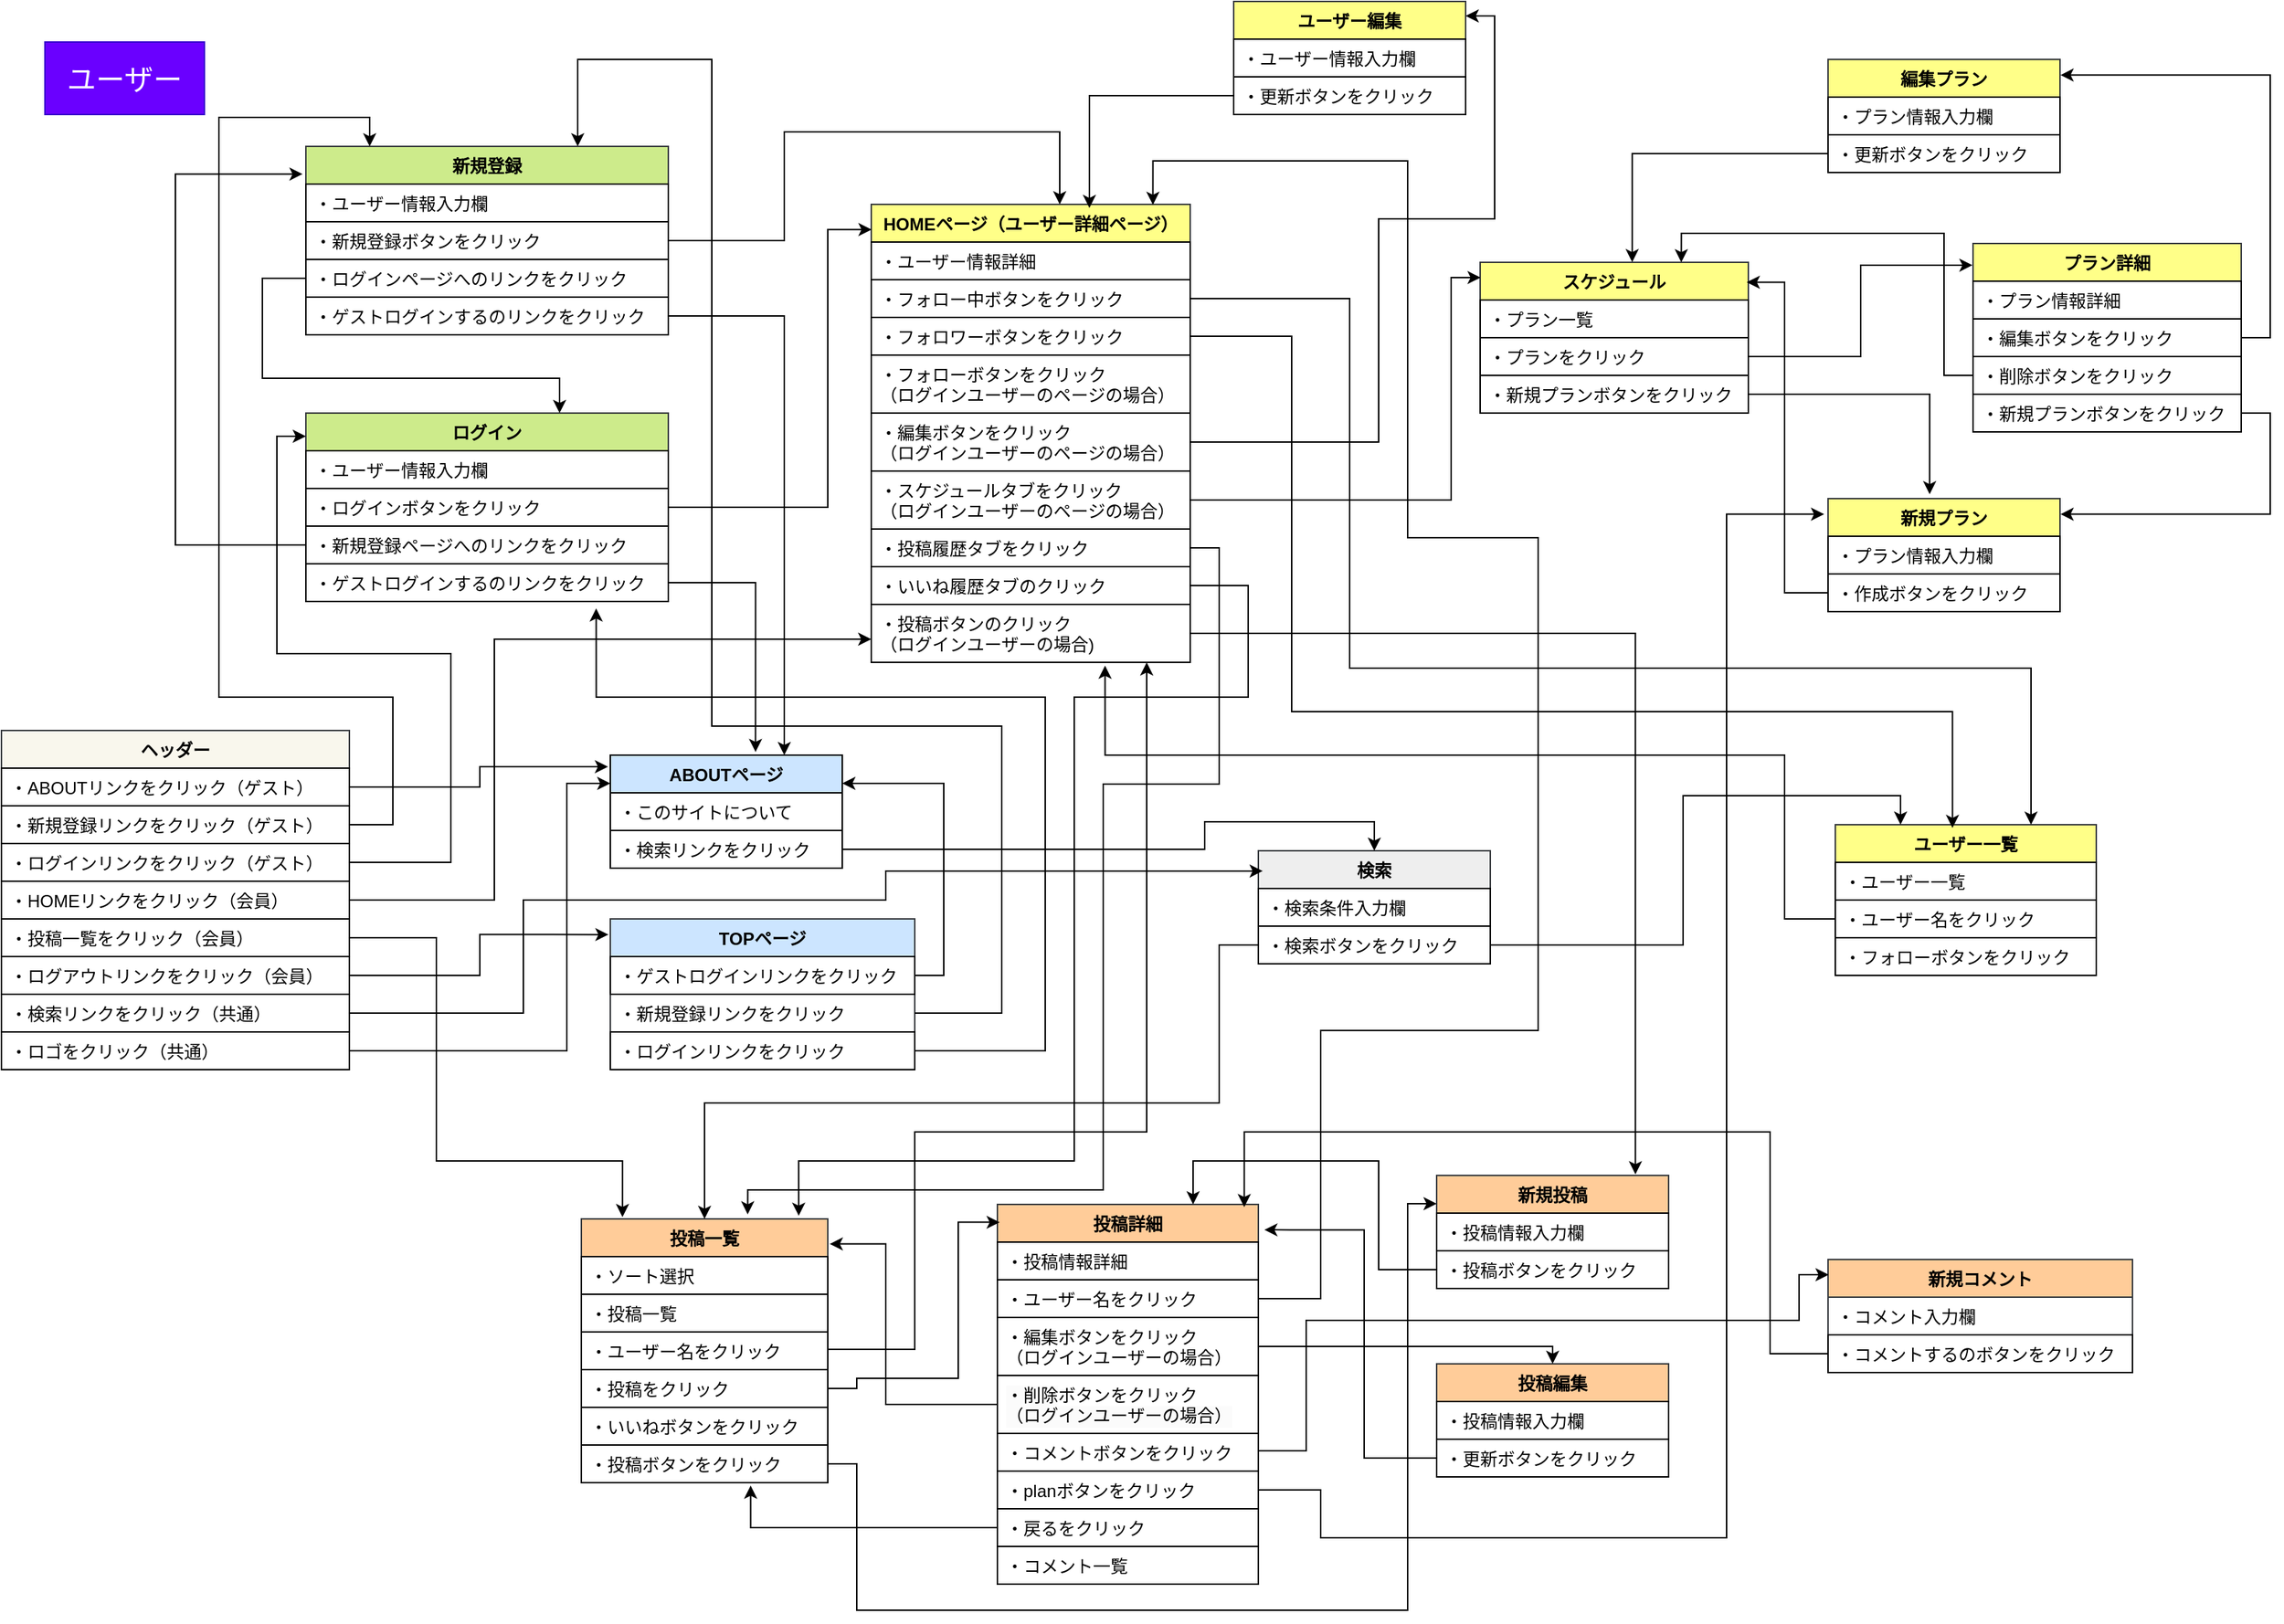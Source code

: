 <mxfile version="24.4.13" type="github" pages="2">
  <diagram id="C5RBs43oDa-KdzZeNtuy" name="user">
    <mxGraphModel dx="521" dy="572" grid="1" gridSize="10" guides="1" tooltips="1" connect="1" arrows="1" fold="1" page="1" pageScale="1" pageWidth="1654" pageHeight="1169" math="0" shadow="0">
      <root>
        <mxCell id="WIyWlLk6GJQsqaUBKTNV-0" />
        <mxCell id="WIyWlLk6GJQsqaUBKTNV-1" parent="WIyWlLk6GJQsqaUBKTNV-0" />
        <mxCell id="aJmdaqg5793rD4GG7WVu-4" value="&lt;font style=&quot;font-size: 20px;&quot;&gt;ユーザー&lt;/font&gt;" style="html=1;whiteSpace=wrap;align=center;verticalAlign=middle;spacingLeft=4;spacingRight=4;fontFamily=Helvetica;fontSize=12;fillColor=#6a00ff;strokeColor=#3700CC;fontColor=#ffffff;" parent="WIyWlLk6GJQsqaUBKTNV-1" vertex="1">
          <mxGeometry x="80" y="78" width="110" height="50" as="geometry" />
        </mxCell>
        <mxCell id="aJmdaqg5793rD4GG7WVu-12" value="TOPページ" style="swimlane;fontStyle=1;align=center;verticalAlign=top;childLayout=stackLayout;horizontal=1;startSize=26;horizontalStack=0;resizeParent=1;resizeParentMax=0;resizeLast=0;collapsible=1;marginBottom=0;whiteSpace=wrap;html=1;strokeColor=#36393d;spacingLeft=4;spacingRight=4;fontFamily=Helvetica;fontSize=12;fillColor=#cce5ff;" parent="WIyWlLk6GJQsqaUBKTNV-1" vertex="1">
          <mxGeometry x="470" y="683" width="210" height="104" as="geometry" />
        </mxCell>
        <mxCell id="aJmdaqg5793rD4GG7WVu-13" value="・ゲストログインリンクをクリック" style="text;strokeColor=default;fillColor=none;align=left;verticalAlign=top;spacingLeft=4;spacingRight=4;overflow=hidden;rotatable=0;points=[[0,0.5],[1,0.5]];portConstraint=eastwest;whiteSpace=wrap;html=1;fontFamily=Helvetica;fontSize=12;fontColor=default;" parent="aJmdaqg5793rD4GG7WVu-12" vertex="1">
          <mxGeometry y="26" width="210" height="26" as="geometry" />
        </mxCell>
        <mxCell id="aJmdaqg5793rD4GG7WVu-15" value="・新規登録リンクをクリック" style="text;strokeColor=none;fillColor=none;align=left;verticalAlign=top;spacingLeft=4;spacingRight=4;overflow=hidden;rotatable=0;points=[[0,0.5],[1,0.5]];portConstraint=eastwest;whiteSpace=wrap;html=1;fontFamily=Helvetica;fontSize=12;fontColor=default;" parent="aJmdaqg5793rD4GG7WVu-12" vertex="1">
          <mxGeometry y="52" width="210" height="26" as="geometry" />
        </mxCell>
        <mxCell id="aJmdaqg5793rD4GG7WVu-17" value="・ログインリンクをクリック" style="text;strokeColor=default;fillColor=none;align=left;verticalAlign=top;spacingLeft=4;spacingRight=4;overflow=hidden;rotatable=0;points=[[0,0.5],[1,0.5]];portConstraint=eastwest;whiteSpace=wrap;html=1;fontFamily=Helvetica;fontSize=12;fontColor=default;" parent="aJmdaqg5793rD4GG7WVu-12" vertex="1">
          <mxGeometry y="78" width="210" height="26" as="geometry" />
        </mxCell>
        <mxCell id="aJmdaqg5793rD4GG7WVu-23" value="ヘッダー" style="swimlane;fontStyle=1;align=center;verticalAlign=top;childLayout=stackLayout;horizontal=1;startSize=26;horizontalStack=0;resizeParent=1;resizeParentMax=0;resizeLast=0;collapsible=1;marginBottom=0;whiteSpace=wrap;html=1;strokeColor=#36393d;spacingLeft=4;spacingRight=4;fontFamily=Helvetica;fontSize=12;fillColor=#f9f7ed;" parent="WIyWlLk6GJQsqaUBKTNV-1" vertex="1">
          <mxGeometry x="50" y="553" width="240" height="234" as="geometry" />
        </mxCell>
        <mxCell id="aJmdaqg5793rD4GG7WVu-24" value="・ABOUTリンクをクリック（ゲスト）" style="text;strokeColor=default;fillColor=none;align=left;verticalAlign=top;spacingLeft=4;spacingRight=4;overflow=hidden;rotatable=0;points=[[0,0.5],[1,0.5]];portConstraint=eastwest;whiteSpace=wrap;html=1;fontFamily=Helvetica;fontSize=12;fontColor=default;" parent="aJmdaqg5793rD4GG7WVu-23" vertex="1">
          <mxGeometry y="26" width="240" height="26" as="geometry" />
        </mxCell>
        <mxCell id="aJmdaqg5793rD4GG7WVu-26" value="・新規登録リンクをクリック（ゲスト）" style="text;strokeColor=default;fillColor=none;align=left;verticalAlign=top;spacingLeft=4;spacingRight=4;overflow=hidden;rotatable=0;points=[[0,0.5],[1,0.5]];portConstraint=eastwest;whiteSpace=wrap;html=1;fontFamily=Helvetica;fontSize=12;fontColor=default;" parent="aJmdaqg5793rD4GG7WVu-23" vertex="1">
          <mxGeometry y="52" width="240" height="26" as="geometry" />
        </mxCell>
        <mxCell id="aJmdaqg5793rD4GG7WVu-33" value="・ログインリンクをクリック（ゲスト）" style="text;strokeColor=default;fillColor=none;align=left;verticalAlign=top;spacingLeft=4;spacingRight=4;overflow=hidden;rotatable=0;points=[[0,0.5],[1,0.5]];portConstraint=eastwest;whiteSpace=wrap;html=1;fontFamily=Helvetica;fontSize=12;fontColor=default;" parent="aJmdaqg5793rD4GG7WVu-23" vertex="1">
          <mxGeometry y="78" width="240" height="26" as="geometry" />
        </mxCell>
        <mxCell id="aJmdaqg5793rD4GG7WVu-32" value="・HOMEリンクをクリック（会員）" style="text;strokeColor=default;fillColor=none;align=left;verticalAlign=top;spacingLeft=4;spacingRight=4;overflow=hidden;rotatable=0;points=[[0,0.5],[1,0.5]];portConstraint=eastwest;whiteSpace=wrap;html=1;fontFamily=Helvetica;fontSize=12;fontColor=default;" parent="aJmdaqg5793rD4GG7WVu-23" vertex="1">
          <mxGeometry y="104" width="240" height="26" as="geometry" />
        </mxCell>
        <mxCell id="aJmdaqg5793rD4GG7WVu-31" value="・投稿一覧をクリック（会員）" style="text;strokeColor=default;fillColor=none;align=left;verticalAlign=top;spacingLeft=4;spacingRight=4;overflow=hidden;rotatable=0;points=[[0,0.5],[1,0.5]];portConstraint=eastwest;whiteSpace=wrap;html=1;fontFamily=Helvetica;fontSize=12;fontColor=default;" parent="aJmdaqg5793rD4GG7WVu-23" vertex="1">
          <mxGeometry y="130" width="240" height="26" as="geometry" />
        </mxCell>
        <mxCell id="aJmdaqg5793rD4GG7WVu-30" value="・ログアウトリンクをクリック（会員）" style="text;strokeColor=default;fillColor=none;align=left;verticalAlign=top;spacingLeft=4;spacingRight=4;overflow=hidden;rotatable=0;points=[[0,0.5],[1,0.5]];portConstraint=eastwest;whiteSpace=wrap;html=1;fontFamily=Helvetica;fontSize=12;fontColor=default;" parent="aJmdaqg5793rD4GG7WVu-23" vertex="1">
          <mxGeometry y="156" width="240" height="26" as="geometry" />
        </mxCell>
        <mxCell id="aJmdaqg5793rD4GG7WVu-29" value="・検索リンクをクリック（共通）" style="text;strokeColor=default;fillColor=none;align=left;verticalAlign=top;spacingLeft=4;spacingRight=4;overflow=hidden;rotatable=0;points=[[0,0.5],[1,0.5]];portConstraint=eastwest;whiteSpace=wrap;html=1;fontFamily=Helvetica;fontSize=12;fontColor=default;" parent="aJmdaqg5793rD4GG7WVu-23" vertex="1">
          <mxGeometry y="182" width="240" height="26" as="geometry" />
        </mxCell>
        <mxCell id="aJmdaqg5793rD4GG7WVu-40" value="・ロゴをクリック（共通）" style="text;strokeColor=default;fillColor=none;align=left;verticalAlign=top;spacingLeft=4;spacingRight=4;overflow=hidden;rotatable=0;points=[[0,0.5],[1,0.5]];portConstraint=eastwest;whiteSpace=wrap;html=1;fontFamily=Helvetica;fontSize=12;fontColor=default;" parent="aJmdaqg5793rD4GG7WVu-23" vertex="1">
          <mxGeometry y="208" width="240" height="26" as="geometry" />
        </mxCell>
        <mxCell id="aJmdaqg5793rD4GG7WVu-34" value="新規登録" style="swimlane;fontStyle=1;align=center;verticalAlign=top;childLayout=stackLayout;horizontal=1;startSize=26;horizontalStack=0;resizeParent=1;resizeParentMax=0;resizeLast=0;collapsible=1;marginBottom=0;whiteSpace=wrap;html=1;strokeColor=#36393d;spacingLeft=4;spacingRight=4;fontFamily=Helvetica;fontSize=12;fillColor=#cdeb8b;" parent="WIyWlLk6GJQsqaUBKTNV-1" vertex="1">
          <mxGeometry x="260" y="150" width="250" height="130" as="geometry" />
        </mxCell>
        <mxCell id="aJmdaqg5793rD4GG7WVu-35" value="・ユーザー情報入力欄" style="text;strokeColor=default;fillColor=none;align=left;verticalAlign=top;spacingLeft=4;spacingRight=4;overflow=hidden;rotatable=0;points=[[0,0.5],[1,0.5]];portConstraint=eastwest;whiteSpace=wrap;html=1;fontFamily=Helvetica;fontSize=12;fontColor=default;" parent="aJmdaqg5793rD4GG7WVu-34" vertex="1">
          <mxGeometry y="26" width="250" height="26" as="geometry" />
        </mxCell>
        <mxCell id="aJmdaqg5793rD4GG7WVu-37" value="・新規登録ボタンをクリック" style="text;strokeColor=default;fillColor=none;align=left;verticalAlign=top;spacingLeft=4;spacingRight=4;overflow=hidden;rotatable=0;points=[[0,0.5],[1,0.5]];portConstraint=eastwest;whiteSpace=wrap;html=1;fontFamily=Helvetica;fontSize=12;fontColor=default;" parent="aJmdaqg5793rD4GG7WVu-34" vertex="1">
          <mxGeometry y="52" width="250" height="26" as="geometry" />
        </mxCell>
        <mxCell id="aJmdaqg5793rD4GG7WVu-38" value="・ログインページへのリンクをクリック" style="text;strokeColor=default;fillColor=none;align=left;verticalAlign=top;spacingLeft=4;spacingRight=4;overflow=hidden;rotatable=0;points=[[0,0.5],[1,0.5]];portConstraint=eastwest;whiteSpace=wrap;html=1;fontFamily=Helvetica;fontSize=12;fontColor=default;" parent="aJmdaqg5793rD4GG7WVu-34" vertex="1">
          <mxGeometry y="78" width="250" height="26" as="geometry" />
        </mxCell>
        <mxCell id="gXWrKelRggJMHBv3neNr-60" value="・ゲストログインするのリンクをクリック" style="text;strokeColor=default;fillColor=none;align=left;verticalAlign=top;spacingLeft=4;spacingRight=4;overflow=hidden;rotatable=0;points=[[0,0.5],[1,0.5]];portConstraint=eastwest;whiteSpace=wrap;html=1;fontFamily=Helvetica;fontSize=12;fontColor=default;" parent="aJmdaqg5793rD4GG7WVu-34" vertex="1">
          <mxGeometry y="104" width="250" height="26" as="geometry" />
        </mxCell>
        <mxCell id="aJmdaqg5793rD4GG7WVu-18" value="ABOUTページ" style="swimlane;fontStyle=1;align=center;verticalAlign=top;childLayout=stackLayout;horizontal=1;startSize=26;horizontalStack=0;resizeParent=1;resizeParentMax=0;resizeLast=0;collapsible=1;marginBottom=0;whiteSpace=wrap;html=1;spacingLeft=4;spacingRight=4;fontFamily=Helvetica;fontSize=12;fillColor=#cce5ff;strokeColor=default;" parent="WIyWlLk6GJQsqaUBKTNV-1" vertex="1">
          <mxGeometry x="470" y="570" width="160" height="78" as="geometry" />
        </mxCell>
        <mxCell id="aJmdaqg5793rD4GG7WVu-21" value="・このサイトについて" style="text;strokeColor=default;fillColor=none;align=left;verticalAlign=top;spacingLeft=4;spacingRight=4;overflow=hidden;rotatable=0;points=[[0,0.5],[1,0.5]];portConstraint=eastwest;whiteSpace=wrap;html=1;fontFamily=Helvetica;fontSize=12;fontColor=default;" parent="aJmdaqg5793rD4GG7WVu-18" vertex="1">
          <mxGeometry y="26" width="160" height="26" as="geometry" />
        </mxCell>
        <mxCell id="aJmdaqg5793rD4GG7WVu-22" value="・検索リンクをクリック" style="text;strokeColor=default;fillColor=none;align=left;verticalAlign=top;spacingLeft=4;spacingRight=4;overflow=hidden;rotatable=0;points=[[0,0.5],[1,0.5]];portConstraint=eastwest;whiteSpace=wrap;html=1;fontFamily=Helvetica;fontSize=12;fontColor=default;" parent="aJmdaqg5793rD4GG7WVu-18" vertex="1">
          <mxGeometry y="52" width="160" height="26" as="geometry" />
        </mxCell>
        <mxCell id="aJmdaqg5793rD4GG7WVu-43" value="ログイン" style="swimlane;fontStyle=1;align=center;verticalAlign=top;childLayout=stackLayout;horizontal=1;startSize=26;horizontalStack=0;resizeParent=1;resizeParentMax=0;resizeLast=0;collapsible=1;marginBottom=0;whiteSpace=wrap;html=1;strokeColor=#36393d;spacingLeft=4;spacingRight=4;fontFamily=Helvetica;fontSize=12;fillColor=#cdeb8b;" parent="WIyWlLk6GJQsqaUBKTNV-1" vertex="1">
          <mxGeometry x="260" y="334" width="250" height="130" as="geometry" />
        </mxCell>
        <mxCell id="aJmdaqg5793rD4GG7WVu-44" value="・ユーザー情報入力欄" style="text;strokeColor=default;fillColor=none;align=left;verticalAlign=top;spacingLeft=4;spacingRight=4;overflow=hidden;rotatable=0;points=[[0,0.5],[1,0.5]];portConstraint=eastwest;whiteSpace=wrap;html=1;fontFamily=Helvetica;fontSize=12;fontColor=default;" parent="aJmdaqg5793rD4GG7WVu-43" vertex="1">
          <mxGeometry y="26" width="250" height="26" as="geometry" />
        </mxCell>
        <mxCell id="aJmdaqg5793rD4GG7WVu-45" value="・ログインボタンをクリック" style="text;strokeColor=default;fillColor=none;align=left;verticalAlign=top;spacingLeft=4;spacingRight=4;overflow=hidden;rotatable=0;points=[[0,0.5],[1,0.5]];portConstraint=eastwest;whiteSpace=wrap;html=1;fontFamily=Helvetica;fontSize=12;fontColor=default;" parent="aJmdaqg5793rD4GG7WVu-43" vertex="1">
          <mxGeometry y="52" width="250" height="26" as="geometry" />
        </mxCell>
        <mxCell id="aJmdaqg5793rD4GG7WVu-46" value="・新規登録ページへのリンクをクリック" style="text;strokeColor=default;fillColor=none;align=left;verticalAlign=top;spacingLeft=4;spacingRight=4;overflow=hidden;rotatable=0;points=[[0,0.5],[1,0.5]];portConstraint=eastwest;whiteSpace=wrap;html=1;fontFamily=Helvetica;fontSize=12;fontColor=default;" parent="aJmdaqg5793rD4GG7WVu-43" vertex="1">
          <mxGeometry y="78" width="250" height="26" as="geometry" />
        </mxCell>
        <mxCell id="aJmdaqg5793rD4GG7WVu-47" value="・ゲストログインするのリンクをクリック" style="text;strokeColor=default;fillColor=none;align=left;verticalAlign=top;spacingLeft=4;spacingRight=4;overflow=hidden;rotatable=0;points=[[0,0.5],[1,0.5]];portConstraint=eastwest;whiteSpace=wrap;html=1;fontFamily=Helvetica;fontSize=12;fontColor=default;" parent="aJmdaqg5793rD4GG7WVu-43" vertex="1">
          <mxGeometry y="104" width="250" height="26" as="geometry" />
        </mxCell>
        <mxCell id="aJmdaqg5793rD4GG7WVu-48" value="HOMEページ（ユーザー詳細ページ）" style="swimlane;fontStyle=1;align=center;verticalAlign=top;childLayout=stackLayout;horizontal=1;startSize=26;horizontalStack=0;resizeParent=1;resizeParentMax=0;resizeLast=0;collapsible=1;marginBottom=0;whiteSpace=wrap;html=1;strokeColor=#36393d;spacingLeft=4;spacingRight=4;fontFamily=Helvetica;fontSize=12;fillColor=#ffff88;" parent="WIyWlLk6GJQsqaUBKTNV-1" vertex="1">
          <mxGeometry x="650" y="190" width="220" height="316" as="geometry" />
        </mxCell>
        <mxCell id="aJmdaqg5793rD4GG7WVu-49" value="・ユーザー情報詳細" style="text;strokeColor=default;fillColor=none;align=left;verticalAlign=top;spacingLeft=4;spacingRight=4;overflow=hidden;rotatable=0;points=[[0,0.5],[1,0.5]];portConstraint=eastwest;whiteSpace=wrap;html=1;fontFamily=Helvetica;fontSize=12;fontColor=default;" parent="aJmdaqg5793rD4GG7WVu-48" vertex="1">
          <mxGeometry y="26" width="220" height="26" as="geometry" />
        </mxCell>
        <mxCell id="aJmdaqg5793rD4GG7WVu-62" value="・フォロー中ボタンをクリック" style="text;strokeColor=default;fillColor=none;align=left;verticalAlign=top;spacingLeft=4;spacingRight=4;overflow=hidden;rotatable=0;points=[[0,0.5],[1,0.5]];portConstraint=eastwest;whiteSpace=wrap;html=1;fontFamily=Helvetica;fontSize=12;fontColor=default;" parent="aJmdaqg5793rD4GG7WVu-48" vertex="1">
          <mxGeometry y="52" width="220" height="26" as="geometry" />
        </mxCell>
        <mxCell id="aJmdaqg5793rD4GG7WVu-61" value="・フォロワーボタンをクリック" style="text;strokeColor=default;fillColor=none;align=left;verticalAlign=top;spacingLeft=4;spacingRight=4;overflow=hidden;rotatable=0;points=[[0,0.5],[1,0.5]];portConstraint=eastwest;whiteSpace=wrap;html=1;fontFamily=Helvetica;fontSize=12;fontColor=default;" parent="aJmdaqg5793rD4GG7WVu-48" vertex="1">
          <mxGeometry y="78" width="220" height="26" as="geometry" />
        </mxCell>
        <mxCell id="aJmdaqg5793rD4GG7WVu-98" value="・フォローボタンをクリック&lt;div&gt;（&lt;span style=&quot;background-color: initial;&quot;&gt;ログインユーザーのページの場合&lt;/span&gt;&lt;span style=&quot;background-color: initial;&quot;&gt;）&lt;/span&gt;&lt;/div&gt;" style="text;strokeColor=default;fillColor=none;align=left;verticalAlign=top;spacingLeft=4;spacingRight=4;overflow=hidden;rotatable=0;points=[[0,0.5],[1,0.5]];portConstraint=eastwest;whiteSpace=wrap;html=1;fontFamily=Helvetica;fontSize=12;fontColor=default;" parent="aJmdaqg5793rD4GG7WVu-48" vertex="1">
          <mxGeometry y="104" width="220" height="40" as="geometry" />
        </mxCell>
        <mxCell id="aJmdaqg5793rD4GG7WVu-59" value="・編集ボタンをクリック&lt;div&gt;（ログインユーザーのページの場合）&lt;br&gt;&lt;/div&gt;" style="text;strokeColor=default;fillColor=none;align=left;verticalAlign=top;spacingLeft=4;spacingRight=4;overflow=hidden;rotatable=0;points=[[0,0.5],[1,0.5]];portConstraint=eastwest;whiteSpace=wrap;html=1;fontFamily=Helvetica;fontSize=12;fontColor=default;" parent="aJmdaqg5793rD4GG7WVu-48" vertex="1">
          <mxGeometry y="144" width="220" height="40" as="geometry" />
        </mxCell>
        <mxCell id="aJmdaqg5793rD4GG7WVu-51" value="・スケジュールタブをクリック&lt;div&gt;（ログインユーザーのページの場合）&lt;br&gt;&lt;/div&gt;" style="text;strokeColor=default;fillColor=none;align=left;verticalAlign=top;spacingLeft=4;spacingRight=4;overflow=hidden;rotatable=0;points=[[0,0.5],[1,0.5]];portConstraint=eastwest;whiteSpace=wrap;html=1;fontFamily=Helvetica;fontSize=12;fontColor=default;" parent="aJmdaqg5793rD4GG7WVu-48" vertex="1">
          <mxGeometry y="184" width="220" height="40" as="geometry" />
        </mxCell>
        <mxCell id="aJmdaqg5793rD4GG7WVu-52" value="・投稿履歴タブをクリック" style="text;strokeColor=default;fillColor=none;align=left;verticalAlign=top;spacingLeft=4;spacingRight=4;overflow=hidden;rotatable=0;points=[[0,0.5],[1,0.5]];portConstraint=eastwest;whiteSpace=wrap;html=1;fontFamily=Helvetica;fontSize=12;fontColor=default;" parent="aJmdaqg5793rD4GG7WVu-48" vertex="1">
          <mxGeometry y="224" width="220" height="26" as="geometry" />
        </mxCell>
        <mxCell id="aJmdaqg5793rD4GG7WVu-53" value="・いいね履歴タブのクリック" style="text;strokeColor=default;fillColor=none;align=left;verticalAlign=top;spacingLeft=4;spacingRight=4;overflow=hidden;rotatable=0;points=[[0,0.5],[1,0.5]];portConstraint=eastwest;whiteSpace=wrap;html=1;fontFamily=Helvetica;fontSize=12;fontColor=default;" parent="aJmdaqg5793rD4GG7WVu-48" vertex="1">
          <mxGeometry y="250" width="220" height="26" as="geometry" />
        </mxCell>
        <mxCell id="aJmdaqg5793rD4GG7WVu-87" value="・投稿ボタンのクリック&lt;div&gt;（ログインユーザーの場合)&lt;/div&gt;" style="text;strokeColor=default;fillColor=none;align=left;verticalAlign=top;spacingLeft=4;spacingRight=4;overflow=hidden;rotatable=0;points=[[0,0.5],[1,0.5]];portConstraint=eastwest;whiteSpace=wrap;html=1;fontFamily=Helvetica;fontSize=12;fontColor=default;" parent="aJmdaqg5793rD4GG7WVu-48" vertex="1">
          <mxGeometry y="276" width="220" height="40" as="geometry" />
        </mxCell>
        <mxCell id="aJmdaqg5793rD4GG7WVu-55" value="投稿一覧" style="swimlane;fontStyle=1;align=center;verticalAlign=top;childLayout=stackLayout;horizontal=1;startSize=26;horizontalStack=0;resizeParent=1;resizeParentMax=0;resizeLast=0;collapsible=1;marginBottom=0;whiteSpace=wrap;html=1;strokeColor=#36393d;spacingLeft=4;spacingRight=4;fontFamily=Helvetica;fontSize=12;fillColor=#ffcc99;" parent="WIyWlLk6GJQsqaUBKTNV-1" vertex="1">
          <mxGeometry x="450" y="890" width="170" height="182" as="geometry" />
        </mxCell>
        <mxCell id="aJmdaqg5793rD4GG7WVu-131" value="・ソート選択" style="text;strokeColor=default;fillColor=none;align=left;verticalAlign=top;spacingLeft=4;spacingRight=4;overflow=hidden;rotatable=0;points=[[0,0.5],[1,0.5]];portConstraint=eastwest;whiteSpace=wrap;html=1;fontFamily=Helvetica;fontSize=12;fontColor=default;" parent="aJmdaqg5793rD4GG7WVu-55" vertex="1">
          <mxGeometry y="26" width="170" height="26" as="geometry" />
        </mxCell>
        <mxCell id="aJmdaqg5793rD4GG7WVu-56" value="・投稿一覧" style="text;strokeColor=default;fillColor=none;align=left;verticalAlign=top;spacingLeft=4;spacingRight=4;overflow=hidden;rotatable=0;points=[[0,0.5],[1,0.5]];portConstraint=eastwest;whiteSpace=wrap;html=1;fontFamily=Helvetica;fontSize=12;fontColor=default;" parent="aJmdaqg5793rD4GG7WVu-55" vertex="1">
          <mxGeometry y="52" width="170" height="26" as="geometry" />
        </mxCell>
        <mxCell id="aJmdaqg5793rD4GG7WVu-63" value="・ユーザー名をクリック" style="text;strokeColor=default;fillColor=none;align=left;verticalAlign=top;spacingLeft=4;spacingRight=4;overflow=hidden;rotatable=0;points=[[0,0.5],[1,0.5]];portConstraint=eastwest;whiteSpace=wrap;html=1;fontFamily=Helvetica;fontSize=12;fontColor=default;" parent="aJmdaqg5793rD4GG7WVu-55" vertex="1">
          <mxGeometry y="78" width="170" height="26" as="geometry" />
        </mxCell>
        <mxCell id="aJmdaqg5793rD4GG7WVu-58" value="・投稿をクリック" style="text;strokeColor=default;fillColor=none;align=left;verticalAlign=top;spacingLeft=4;spacingRight=4;overflow=hidden;rotatable=0;points=[[0,0.5],[1,0.5]];portConstraint=eastwest;whiteSpace=wrap;html=1;fontFamily=Helvetica;fontSize=12;fontColor=default;" parent="aJmdaqg5793rD4GG7WVu-55" vertex="1">
          <mxGeometry y="104" width="170" height="26" as="geometry" />
        </mxCell>
        <mxCell id="aJmdaqg5793rD4GG7WVu-70" value="・いいねボタンをクリック" style="text;strokeColor=default;fillColor=none;align=left;verticalAlign=top;spacingLeft=4;spacingRight=4;overflow=hidden;rotatable=0;points=[[0,0.5],[1,0.5]];portConstraint=eastwest;whiteSpace=wrap;html=1;fontFamily=Helvetica;fontSize=12;fontColor=default;" parent="aJmdaqg5793rD4GG7WVu-55" vertex="1">
          <mxGeometry y="130" width="170" height="26" as="geometry" />
        </mxCell>
        <mxCell id="aJmdaqg5793rD4GG7WVu-88" value="・投稿ボタンをクリック" style="text;strokeColor=default;fillColor=none;align=left;verticalAlign=top;spacingLeft=4;spacingRight=4;overflow=hidden;rotatable=0;points=[[0,0.5],[1,0.5]];portConstraint=eastwest;whiteSpace=wrap;html=1;fontFamily=Helvetica;fontSize=12;fontColor=default;" parent="aJmdaqg5793rD4GG7WVu-55" vertex="1">
          <mxGeometry y="156" width="170" height="26" as="geometry" />
        </mxCell>
        <mxCell id="aJmdaqg5793rD4GG7WVu-76" value="投稿詳細" style="swimlane;fontStyle=1;align=center;verticalAlign=top;childLayout=stackLayout;horizontal=1;startSize=26;horizontalStack=0;resizeParent=1;resizeParentMax=0;resizeLast=0;collapsible=1;marginBottom=0;whiteSpace=wrap;html=1;strokeColor=#36393d;spacingLeft=4;spacingRight=4;fontFamily=Helvetica;fontSize=12;fillColor=#ffcc99;" parent="WIyWlLk6GJQsqaUBKTNV-1" vertex="1">
          <mxGeometry x="737" y="880" width="180" height="262" as="geometry" />
        </mxCell>
        <mxCell id="aJmdaqg5793rD4GG7WVu-77" value="・投稿情報詳細" style="text;strokeColor=default;fillColor=none;align=left;verticalAlign=top;spacingLeft=4;spacingRight=4;overflow=hidden;rotatable=0;points=[[0,0.5],[1,0.5]];portConstraint=eastwest;whiteSpace=wrap;html=1;fontFamily=Helvetica;fontSize=12;fontColor=default;" parent="aJmdaqg5793rD4GG7WVu-76" vertex="1">
          <mxGeometry y="26" width="180" height="26" as="geometry" />
        </mxCell>
        <mxCell id="aJmdaqg5793rD4GG7WVu-78" value="・ユーザー名をクリック" style="text;strokeColor=default;fillColor=none;align=left;verticalAlign=top;spacingLeft=4;spacingRight=4;overflow=hidden;rotatable=0;points=[[0,0.5],[1,0.5]];portConstraint=eastwest;whiteSpace=wrap;html=1;fontFamily=Helvetica;fontSize=12;fontColor=default;" parent="aJmdaqg5793rD4GG7WVu-76" vertex="1">
          <mxGeometry y="52" width="180" height="26" as="geometry" />
        </mxCell>
        <mxCell id="aJmdaqg5793rD4GG7WVu-81" value="・編集ボタンをクリック&lt;div&gt;（ログインユーザーの場合）&lt;/div&gt;" style="text;strokeColor=default;fillColor=none;align=left;verticalAlign=top;spacingLeft=4;spacingRight=4;overflow=hidden;rotatable=0;points=[[0,0.5],[1,0.5]];portConstraint=eastwest;whiteSpace=wrap;html=1;fontFamily=Helvetica;fontSize=12;fontColor=default;" parent="aJmdaqg5793rD4GG7WVu-76" vertex="1">
          <mxGeometry y="78" width="180" height="40" as="geometry" />
        </mxCell>
        <mxCell id="aJmdaqg5793rD4GG7WVu-125" value="&lt;span style=&quot;color: rgb(0, 0, 0); font-family: Helvetica; font-size: 12px; font-style: normal; font-variant-ligatures: normal; font-variant-caps: normal; font-weight: 400; letter-spacing: normal; orphans: 2; text-align: left; text-indent: 0px; text-transform: none; widows: 2; word-spacing: 0px; -webkit-text-stroke-width: 0px; white-space: normal; background-color: rgb(251, 251, 251); text-decoration-thickness: initial; text-decoration-style: initial; text-decoration-color: initial; display: inline !important; float: none;&quot;&gt;・削除&lt;/span&gt;ボタンをクリック&lt;div&gt;&lt;div style=&quot;forced-color-adjust: none; color: rgb(0, 0, 0); font-family: Helvetica; font-size: 12px; font-style: normal; font-variant-ligatures: normal; font-variant-caps: normal; font-weight: 400; letter-spacing: normal; orphans: 2; text-align: left; text-indent: 0px; text-transform: none; widows: 2; word-spacing: 0px; -webkit-text-stroke-width: 0px; white-space: normal; background-color: rgb(251, 251, 251); text-decoration-thickness: initial; text-decoration-style: initial; text-decoration-color: initial;&quot;&gt;（ログインユーザーの場合）&lt;/div&gt;&lt;/div&gt;" style="text;strokeColor=default;fillColor=none;align=left;verticalAlign=top;spacingLeft=4;spacingRight=4;overflow=hidden;rotatable=0;points=[[0,0.5],[1,0.5]];portConstraint=eastwest;whiteSpace=wrap;html=1;fontFamily=Helvetica;fontSize=12;fontColor=default;" parent="aJmdaqg5793rD4GG7WVu-76" vertex="1">
          <mxGeometry y="118" width="180" height="40" as="geometry" />
        </mxCell>
        <mxCell id="aJmdaqg5793rD4GG7WVu-79" value="・コメントボタンをクリック" style="text;strokeColor=default;fillColor=none;align=left;verticalAlign=top;spacingLeft=4;spacingRight=4;overflow=hidden;rotatable=0;points=[[0,0.5],[1,0.5]];portConstraint=eastwest;whiteSpace=wrap;html=1;fontFamily=Helvetica;fontSize=12;fontColor=default;" parent="aJmdaqg5793rD4GG7WVu-76" vertex="1">
          <mxGeometry y="158" width="180" height="26" as="geometry" />
        </mxCell>
        <mxCell id="aJmdaqg5793rD4GG7WVu-82" value="・planボタンをクリック" style="text;strokeColor=default;fillColor=none;align=left;verticalAlign=top;spacingLeft=4;spacingRight=4;overflow=hidden;rotatable=0;points=[[0,0.5],[1,0.5]];portConstraint=eastwest;whiteSpace=wrap;html=1;fontFamily=Helvetica;fontSize=12;fontColor=default;" parent="aJmdaqg5793rD4GG7WVu-76" vertex="1">
          <mxGeometry y="184" width="180" height="26" as="geometry" />
        </mxCell>
        <mxCell id="aJmdaqg5793rD4GG7WVu-80" value="・戻るをクリック" style="text;strokeColor=default;fillColor=none;align=left;verticalAlign=top;spacingLeft=4;spacingRight=4;overflow=hidden;rotatable=0;points=[[0,0.5],[1,0.5]];portConstraint=eastwest;whiteSpace=wrap;html=1;fontFamily=Helvetica;fontSize=12;fontColor=default;" parent="aJmdaqg5793rD4GG7WVu-76" vertex="1">
          <mxGeometry y="210" width="180" height="26" as="geometry" />
        </mxCell>
        <mxCell id="aJmdaqg5793rD4GG7WVu-132" value="・コメント一覧" style="text;strokeColor=default;fillColor=none;align=left;verticalAlign=top;spacingLeft=4;spacingRight=4;overflow=hidden;rotatable=0;points=[[0,0.5],[1,0.5]];portConstraint=eastwest;whiteSpace=wrap;html=1;fontFamily=Helvetica;fontSize=12;fontColor=default;" parent="aJmdaqg5793rD4GG7WVu-76" vertex="1">
          <mxGeometry y="236" width="180" height="26" as="geometry" />
        </mxCell>
        <mxCell id="aJmdaqg5793rD4GG7WVu-83" value="投稿編集" style="swimlane;fontStyle=1;align=center;verticalAlign=top;childLayout=stackLayout;horizontal=1;startSize=26;horizontalStack=0;resizeParent=1;resizeParentMax=0;resizeLast=0;collapsible=1;marginBottom=0;whiteSpace=wrap;html=1;strokeColor=#36393d;spacingLeft=4;spacingRight=4;fontFamily=Helvetica;fontSize=12;fillColor=#ffcc99;" parent="WIyWlLk6GJQsqaUBKTNV-1" vertex="1">
          <mxGeometry x="1040" y="990" width="160" height="78" as="geometry" />
        </mxCell>
        <mxCell id="aJmdaqg5793rD4GG7WVu-84" value="・投稿情報入力欄" style="text;strokeColor=default;fillColor=none;align=left;verticalAlign=top;spacingLeft=4;spacingRight=4;overflow=hidden;rotatable=0;points=[[0,0.5],[1,0.5]];portConstraint=eastwest;whiteSpace=wrap;html=1;fontFamily=Helvetica;fontSize=12;fontColor=default;" parent="aJmdaqg5793rD4GG7WVu-83" vertex="1">
          <mxGeometry y="26" width="160" height="26" as="geometry" />
        </mxCell>
        <mxCell id="aJmdaqg5793rD4GG7WVu-86" value="・更新ボタンをクリック" style="text;strokeColor=default;fillColor=none;align=left;verticalAlign=top;spacingLeft=4;spacingRight=4;overflow=hidden;rotatable=0;points=[[0,0.5],[1,0.5]];portConstraint=eastwest;whiteSpace=wrap;html=1;fontFamily=Helvetica;fontSize=12;fontColor=default;" parent="aJmdaqg5793rD4GG7WVu-83" vertex="1">
          <mxGeometry y="52" width="160" height="26" as="geometry" />
        </mxCell>
        <mxCell id="aJmdaqg5793rD4GG7WVu-89" value="新規投稿" style="swimlane;fontStyle=1;align=center;verticalAlign=top;childLayout=stackLayout;horizontal=1;startSize=26;horizontalStack=0;resizeParent=1;resizeParentMax=0;resizeLast=0;collapsible=1;marginBottom=0;whiteSpace=wrap;html=1;strokeColor=#36393d;spacingLeft=4;spacingRight=4;fontFamily=Helvetica;fontSize=12;fillColor=#ffcc99;" parent="WIyWlLk6GJQsqaUBKTNV-1" vertex="1">
          <mxGeometry x="1040" y="860" width="160" height="78" as="geometry" />
        </mxCell>
        <mxCell id="aJmdaqg5793rD4GG7WVu-90" value="・投稿情報入力欄" style="text;strokeColor=default;fillColor=none;align=left;verticalAlign=top;spacingLeft=4;spacingRight=4;overflow=hidden;rotatable=0;points=[[0,0.5],[1,0.5]];portConstraint=eastwest;whiteSpace=wrap;html=1;fontFamily=Helvetica;fontSize=12;fontColor=default;" parent="aJmdaqg5793rD4GG7WVu-89" vertex="1">
          <mxGeometry y="26" width="160" height="26" as="geometry" />
        </mxCell>
        <mxCell id="aJmdaqg5793rD4GG7WVu-92" value="・投稿ボタンをクリック" style="text;strokeColor=default;fillColor=none;align=left;verticalAlign=top;spacingLeft=4;spacingRight=4;overflow=hidden;rotatable=0;points=[[0,0.5],[1,0.5]];portConstraint=eastwest;whiteSpace=wrap;html=1;fontFamily=Helvetica;fontSize=12;fontColor=default;" parent="aJmdaqg5793rD4GG7WVu-89" vertex="1">
          <mxGeometry y="52" width="160" height="26" as="geometry" />
        </mxCell>
        <mxCell id="aJmdaqg5793rD4GG7WVu-94" value="ユーザー一覧" style="swimlane;fontStyle=1;align=center;verticalAlign=top;childLayout=stackLayout;horizontal=1;startSize=26;horizontalStack=0;resizeParent=1;resizeParentMax=0;resizeLast=0;collapsible=1;marginBottom=0;whiteSpace=wrap;html=1;strokeColor=#36393d;spacingLeft=4;spacingRight=4;fontFamily=Helvetica;fontSize=12;fillColor=#ffff88;" parent="WIyWlLk6GJQsqaUBKTNV-1" vertex="1">
          <mxGeometry x="1315" y="618" width="180" height="104" as="geometry" />
        </mxCell>
        <mxCell id="aJmdaqg5793rD4GG7WVu-95" value="・ユーザー一覧" style="text;strokeColor=default;fillColor=none;align=left;verticalAlign=top;spacingLeft=4;spacingRight=4;overflow=hidden;rotatable=0;points=[[0,0.5],[1,0.5]];portConstraint=eastwest;whiteSpace=wrap;html=1;fontFamily=Helvetica;fontSize=12;fontColor=default;" parent="aJmdaqg5793rD4GG7WVu-94" vertex="1">
          <mxGeometry y="26" width="180" height="26" as="geometry" />
        </mxCell>
        <mxCell id="aJmdaqg5793rD4GG7WVu-97" value="・ユーザー名をクリック" style="text;strokeColor=default;fillColor=none;align=left;verticalAlign=top;spacingLeft=4;spacingRight=4;overflow=hidden;rotatable=0;points=[[0,0.5],[1,0.5]];portConstraint=eastwest;whiteSpace=wrap;html=1;fontFamily=Helvetica;fontSize=12;fontColor=default;" parent="aJmdaqg5793rD4GG7WVu-94" vertex="1">
          <mxGeometry y="52" width="180" height="26" as="geometry" />
        </mxCell>
        <mxCell id="aJmdaqg5793rD4GG7WVu-99" value="・フォローボタンをクリック" style="text;strokeColor=default;fillColor=none;align=left;verticalAlign=top;spacingLeft=4;spacingRight=4;overflow=hidden;rotatable=0;points=[[0,0.5],[1,0.5]];portConstraint=eastwest;whiteSpace=wrap;html=1;fontFamily=Helvetica;fontSize=12;fontColor=default;" parent="aJmdaqg5793rD4GG7WVu-94" vertex="1">
          <mxGeometry y="78" width="180" height="26" as="geometry" />
        </mxCell>
        <mxCell id="aJmdaqg5793rD4GG7WVu-100" value="ユーザー編集" style="swimlane;fontStyle=1;align=center;verticalAlign=top;childLayout=stackLayout;horizontal=1;startSize=26;horizontalStack=0;resizeParent=1;resizeParentMax=0;resizeLast=0;collapsible=1;marginBottom=0;whiteSpace=wrap;html=1;strokeColor=#36393d;spacingLeft=4;spacingRight=4;fontFamily=Helvetica;fontSize=12;fillColor=#ffff88;" parent="WIyWlLk6GJQsqaUBKTNV-1" vertex="1">
          <mxGeometry x="900" y="50" width="160" height="78" as="geometry" />
        </mxCell>
        <mxCell id="aJmdaqg5793rD4GG7WVu-101" value="・ユーザー情報入力欄" style="text;strokeColor=default;fillColor=none;align=left;verticalAlign=top;spacingLeft=4;spacingRight=4;overflow=hidden;rotatable=0;points=[[0,0.5],[1,0.5]];portConstraint=eastwest;whiteSpace=wrap;html=1;fontFamily=Helvetica;fontSize=12;fontColor=default;" parent="aJmdaqg5793rD4GG7WVu-100" vertex="1">
          <mxGeometry y="26" width="160" height="26" as="geometry" />
        </mxCell>
        <mxCell id="aJmdaqg5793rD4GG7WVu-103" value="・更新ボタンをクリック" style="text;strokeColor=default;fillColor=none;align=left;verticalAlign=top;spacingLeft=4;spacingRight=4;overflow=hidden;rotatable=0;points=[[0,0.5],[1,0.5]];portConstraint=eastwest;whiteSpace=wrap;html=1;fontFamily=Helvetica;fontSize=12;fontColor=default;" parent="aJmdaqg5793rD4GG7WVu-100" vertex="1">
          <mxGeometry y="52" width="160" height="26" as="geometry" />
        </mxCell>
        <mxCell id="aJmdaqg5793rD4GG7WVu-108" value="スケジュール" style="swimlane;fontStyle=1;align=center;verticalAlign=top;childLayout=stackLayout;horizontal=1;startSize=26;horizontalStack=0;resizeParent=1;resizeParentMax=0;resizeLast=0;collapsible=1;marginBottom=0;whiteSpace=wrap;html=1;strokeColor=#36393d;spacingLeft=4;spacingRight=4;fontFamily=Helvetica;fontSize=12;fillColor=#ffff88;" parent="WIyWlLk6GJQsqaUBKTNV-1" vertex="1">
          <mxGeometry x="1070" y="230" width="185" height="104" as="geometry" />
        </mxCell>
        <mxCell id="aJmdaqg5793rD4GG7WVu-109" value="・プラン一覧" style="text;strokeColor=default;fillColor=none;align=left;verticalAlign=top;spacingLeft=4;spacingRight=4;overflow=hidden;rotatable=0;points=[[0,0.5],[1,0.5]];portConstraint=eastwest;whiteSpace=wrap;html=1;fontFamily=Helvetica;fontSize=12;fontColor=default;" parent="aJmdaqg5793rD4GG7WVu-108" vertex="1">
          <mxGeometry y="26" width="185" height="26" as="geometry" />
        </mxCell>
        <mxCell id="aJmdaqg5793rD4GG7WVu-111" value="・プランをクリック" style="text;strokeColor=default;fillColor=none;align=left;verticalAlign=top;spacingLeft=4;spacingRight=4;overflow=hidden;rotatable=0;points=[[0,0.5],[1,0.5]];portConstraint=eastwest;whiteSpace=wrap;html=1;fontFamily=Helvetica;fontSize=12;fontColor=default;" parent="aJmdaqg5793rD4GG7WVu-108" vertex="1">
          <mxGeometry y="52" width="185" height="26" as="geometry" />
        </mxCell>
        <mxCell id="aJmdaqg5793rD4GG7WVu-112" value="・新規プランボタンをクリック" style="text;strokeColor=default;fillColor=none;align=left;verticalAlign=top;spacingLeft=4;spacingRight=4;overflow=hidden;rotatable=0;points=[[0,0.5],[1,0.5]];portConstraint=eastwest;whiteSpace=wrap;html=1;fontFamily=Helvetica;fontSize=12;fontColor=default;" parent="aJmdaqg5793rD4GG7WVu-108" vertex="1">
          <mxGeometry y="78" width="185" height="26" as="geometry" />
        </mxCell>
        <mxCell id="aJmdaqg5793rD4GG7WVu-113" value="編集プラン" style="swimlane;fontStyle=1;align=center;verticalAlign=top;childLayout=stackLayout;horizontal=1;startSize=26;horizontalStack=0;resizeParent=1;resizeParentMax=0;resizeLast=0;collapsible=1;marginBottom=0;whiteSpace=wrap;html=1;strokeColor=#36393d;spacingLeft=4;spacingRight=4;fontFamily=Helvetica;fontSize=12;fillColor=#ffff88;" parent="WIyWlLk6GJQsqaUBKTNV-1" vertex="1">
          <mxGeometry x="1310" y="90" width="160" height="78" as="geometry" />
        </mxCell>
        <mxCell id="aJmdaqg5793rD4GG7WVu-114" value="・プラン情報入力欄" style="text;strokeColor=default;fillColor=none;align=left;verticalAlign=top;spacingLeft=4;spacingRight=4;overflow=hidden;rotatable=0;points=[[0,0.5],[1,0.5]];portConstraint=eastwest;whiteSpace=wrap;html=1;fontFamily=Helvetica;fontSize=12;fontColor=default;" parent="aJmdaqg5793rD4GG7WVu-113" vertex="1">
          <mxGeometry y="26" width="160" height="26" as="geometry" />
        </mxCell>
        <mxCell id="aJmdaqg5793rD4GG7WVu-116" value="・更新ボタンをクリック" style="text;strokeColor=default;fillColor=none;align=left;verticalAlign=top;spacingLeft=4;spacingRight=4;overflow=hidden;rotatable=0;points=[[0,0.5],[1,0.5]];portConstraint=eastwest;whiteSpace=wrap;html=1;fontFamily=Helvetica;fontSize=12;fontColor=default;" parent="aJmdaqg5793rD4GG7WVu-113" vertex="1">
          <mxGeometry y="52" width="160" height="26" as="geometry" />
        </mxCell>
        <mxCell id="aJmdaqg5793rD4GG7WVu-117" value="新規プラン" style="swimlane;fontStyle=1;align=center;verticalAlign=top;childLayout=stackLayout;horizontal=1;startSize=26;horizontalStack=0;resizeParent=1;resizeParentMax=0;resizeLast=0;collapsible=1;marginBottom=0;whiteSpace=wrap;html=1;strokeColor=#36393d;spacingLeft=4;spacingRight=4;fontFamily=Helvetica;fontSize=12;fillColor=#ffff88;" parent="WIyWlLk6GJQsqaUBKTNV-1" vertex="1">
          <mxGeometry x="1310" y="393" width="160" height="78" as="geometry" />
        </mxCell>
        <mxCell id="aJmdaqg5793rD4GG7WVu-118" value="・プラン情報入力欄" style="text;strokeColor=default;fillColor=none;align=left;verticalAlign=top;spacingLeft=4;spacingRight=4;overflow=hidden;rotatable=0;points=[[0,0.5],[1,0.5]];portConstraint=eastwest;whiteSpace=wrap;html=1;fontFamily=Helvetica;fontSize=12;fontColor=default;" parent="aJmdaqg5793rD4GG7WVu-117" vertex="1">
          <mxGeometry y="26" width="160" height="26" as="geometry" />
        </mxCell>
        <mxCell id="aJmdaqg5793rD4GG7WVu-119" value="・作成ボタンをクリック" style="text;strokeColor=default;fillColor=none;align=left;verticalAlign=top;spacingLeft=4;spacingRight=4;overflow=hidden;rotatable=0;points=[[0,0.5],[1,0.5]];portConstraint=eastwest;whiteSpace=wrap;html=1;fontFamily=Helvetica;fontSize=12;fontColor=default;" parent="aJmdaqg5793rD4GG7WVu-117" vertex="1">
          <mxGeometry y="52" width="160" height="26" as="geometry" />
        </mxCell>
        <mxCell id="aJmdaqg5793rD4GG7WVu-120" value="プラン詳細" style="swimlane;fontStyle=1;align=center;verticalAlign=top;childLayout=stackLayout;horizontal=1;startSize=26;horizontalStack=0;resizeParent=1;resizeParentMax=0;resizeLast=0;collapsible=1;marginBottom=0;whiteSpace=wrap;html=1;strokeColor=#36393d;spacingLeft=4;spacingRight=4;fontFamily=Helvetica;fontSize=12;fillColor=#ffff88;" parent="WIyWlLk6GJQsqaUBKTNV-1" vertex="1">
          <mxGeometry x="1410" y="217" width="185" height="130" as="geometry" />
        </mxCell>
        <mxCell id="aJmdaqg5793rD4GG7WVu-121" value="・プラン情報詳細" style="text;strokeColor=default;fillColor=none;align=left;verticalAlign=top;spacingLeft=4;spacingRight=4;overflow=hidden;rotatable=0;points=[[0,0.5],[1,0.5]];portConstraint=eastwest;whiteSpace=wrap;html=1;fontFamily=Helvetica;fontSize=12;fontColor=default;" parent="aJmdaqg5793rD4GG7WVu-120" vertex="1">
          <mxGeometry y="26" width="185" height="26" as="geometry" />
        </mxCell>
        <mxCell id="aJmdaqg5793rD4GG7WVu-123" value="・編集ボタンをクリック" style="text;strokeColor=default;fillColor=none;align=left;verticalAlign=top;spacingLeft=4;spacingRight=4;overflow=hidden;rotatable=0;points=[[0,0.5],[1,0.5]];portConstraint=eastwest;whiteSpace=wrap;html=1;fontFamily=Helvetica;fontSize=12;fontColor=default;" parent="aJmdaqg5793rD4GG7WVu-120" vertex="1">
          <mxGeometry y="52" width="185" height="26" as="geometry" />
        </mxCell>
        <mxCell id="YYonSZtrJ50m5ELiHPoN-0" value="・削除ボタンをクリック" style="text;strokeColor=default;fillColor=none;align=left;verticalAlign=top;spacingLeft=4;spacingRight=4;overflow=hidden;rotatable=0;points=[[0,0.5],[1,0.5]];portConstraint=eastwest;whiteSpace=wrap;html=1;fontFamily=Helvetica;fontSize=12;fontColor=default;" parent="aJmdaqg5793rD4GG7WVu-120" vertex="1">
          <mxGeometry y="78" width="185" height="26" as="geometry" />
        </mxCell>
        <mxCell id="aJmdaqg5793rD4GG7WVu-124" value="・新規プランボタンをクリック" style="text;strokeColor=default;fillColor=none;align=left;verticalAlign=top;spacingLeft=4;spacingRight=4;overflow=hidden;rotatable=0;points=[[0,0.5],[1,0.5]];portConstraint=eastwest;whiteSpace=wrap;html=1;fontFamily=Helvetica;fontSize=12;fontColor=default;" parent="aJmdaqg5793rD4GG7WVu-120" vertex="1">
          <mxGeometry y="104" width="185" height="26" as="geometry" />
        </mxCell>
        <mxCell id="aJmdaqg5793rD4GG7WVu-127" value="検索" style="swimlane;fontStyle=1;align=center;verticalAlign=top;childLayout=stackLayout;horizontal=1;startSize=26;horizontalStack=0;resizeParent=1;resizeParentMax=0;resizeLast=0;collapsible=1;marginBottom=0;whiteSpace=wrap;html=1;strokeColor=#36393d;spacingLeft=4;spacingRight=4;fontFamily=Helvetica;fontSize=12;fillColor=#eeeeee;" parent="WIyWlLk6GJQsqaUBKTNV-1" vertex="1">
          <mxGeometry x="917" y="636" width="160" height="78" as="geometry" />
        </mxCell>
        <mxCell id="aJmdaqg5793rD4GG7WVu-128" value="・検索条件入力欄" style="text;strokeColor=default;fillColor=none;align=left;verticalAlign=top;spacingLeft=4;spacingRight=4;overflow=hidden;rotatable=0;points=[[0,0.5],[1,0.5]];portConstraint=eastwest;whiteSpace=wrap;html=1;fontFamily=Helvetica;fontSize=12;fontColor=default;" parent="aJmdaqg5793rD4GG7WVu-127" vertex="1">
          <mxGeometry y="26" width="160" height="26" as="geometry" />
        </mxCell>
        <mxCell id="aJmdaqg5793rD4GG7WVu-130" value="・検索ボタンをクリック" style="text;strokeColor=default;fillColor=none;align=left;verticalAlign=top;spacingLeft=4;spacingRight=4;overflow=hidden;rotatable=0;points=[[0,0.5],[1,0.5]];portConstraint=eastwest;whiteSpace=wrap;html=1;fontFamily=Helvetica;fontSize=12;fontColor=default;" parent="aJmdaqg5793rD4GG7WVu-127" vertex="1">
          <mxGeometry y="52" width="160" height="26" as="geometry" />
        </mxCell>
        <mxCell id="aJmdaqg5793rD4GG7WVu-133" value="新規コメント" style="swimlane;fontStyle=1;align=center;verticalAlign=top;childLayout=stackLayout;horizontal=1;startSize=26;horizontalStack=0;resizeParent=1;resizeParentMax=0;resizeLast=0;collapsible=1;marginBottom=0;whiteSpace=wrap;html=1;strokeColor=#36393d;spacingLeft=4;spacingRight=4;fontFamily=Helvetica;fontSize=12;fillColor=#ffcc99;" parent="WIyWlLk6GJQsqaUBKTNV-1" vertex="1">
          <mxGeometry x="1310" y="918" width="210" height="78" as="geometry" />
        </mxCell>
        <mxCell id="aJmdaqg5793rD4GG7WVu-134" value="・コメント入力欄" style="text;strokeColor=none;fillColor=none;align=left;verticalAlign=top;spacingLeft=4;spacingRight=4;overflow=hidden;rotatable=0;points=[[0,0.5],[1,0.5]];portConstraint=eastwest;whiteSpace=wrap;html=1;fontFamily=Helvetica;fontSize=12;fontColor=default;" parent="aJmdaqg5793rD4GG7WVu-133" vertex="1">
          <mxGeometry y="26" width="210" height="26" as="geometry" />
        </mxCell>
        <mxCell id="aJmdaqg5793rD4GG7WVu-136" value="・コメントするのボタンをクリック" style="text;strokeColor=default;fillColor=none;align=left;verticalAlign=top;spacingLeft=4;spacingRight=4;overflow=hidden;rotatable=0;points=[[0,0.5],[1,0.5]];portConstraint=eastwest;whiteSpace=wrap;html=1;fontFamily=Helvetica;fontSize=12;fontColor=default;" parent="aJmdaqg5793rD4GG7WVu-133" vertex="1">
          <mxGeometry y="52" width="210" height="26" as="geometry" />
        </mxCell>
        <mxCell id="gXWrKelRggJMHBv3neNr-0" style="edgeStyle=orthogonalEdgeStyle;rounded=0;orthogonalLoop=1;jettySize=auto;html=1;" parent="WIyWlLk6GJQsqaUBKTNV-1" source="aJmdaqg5793rD4GG7WVu-26" edge="1">
          <mxGeometry relative="1" as="geometry">
            <mxPoint x="304" y="150" as="targetPoint" />
            <Array as="points">
              <mxPoint x="320" y="618" />
              <mxPoint x="320" y="530" />
              <mxPoint x="200" y="530" />
              <mxPoint x="200" y="130" />
              <mxPoint x="304" y="130" />
            </Array>
          </mxGeometry>
        </mxCell>
        <mxCell id="gXWrKelRggJMHBv3neNr-1" style="edgeStyle=orthogonalEdgeStyle;rounded=0;orthogonalLoop=1;jettySize=auto;html=1;exitX=1;exitY=0.5;exitDx=0;exitDy=0;" parent="WIyWlLk6GJQsqaUBKTNV-1" source="aJmdaqg5793rD4GG7WVu-33" target="aJmdaqg5793rD4GG7WVu-43" edge="1">
          <mxGeometry relative="1" as="geometry">
            <mxPoint x="120" y="350" as="targetPoint" />
            <Array as="points">
              <mxPoint x="360" y="644" />
              <mxPoint x="360" y="500" />
              <mxPoint x="240" y="500" />
              <mxPoint x="240" y="350" />
            </Array>
          </mxGeometry>
        </mxCell>
        <mxCell id="gXWrKelRggJMHBv3neNr-2" style="edgeStyle=orthogonalEdgeStyle;rounded=0;orthogonalLoop=1;jettySize=auto;html=1;exitX=1;exitY=0.5;exitDx=0;exitDy=0;entryX=-0.01;entryY=0.103;entryDx=0;entryDy=0;entryPerimeter=0;" parent="WIyWlLk6GJQsqaUBKTNV-1" source="aJmdaqg5793rD4GG7WVu-24" target="aJmdaqg5793rD4GG7WVu-18" edge="1">
          <mxGeometry relative="1" as="geometry" />
        </mxCell>
        <mxCell id="gXWrKelRggJMHBv3neNr-3" style="edgeStyle=orthogonalEdgeStyle;rounded=0;orthogonalLoop=1;jettySize=auto;html=1;exitX=1;exitY=0.5;exitDx=0;exitDy=0;entryX=0;entryY=0.6;entryDx=0;entryDy=0;entryPerimeter=0;" parent="WIyWlLk6GJQsqaUBKTNV-1" source="aJmdaqg5793rD4GG7WVu-32" target="aJmdaqg5793rD4GG7WVu-87" edge="1">
          <mxGeometry relative="1" as="geometry">
            <mxPoint x="640" y="500" as="targetPoint" />
            <Array as="points">
              <mxPoint x="390" y="670" />
              <mxPoint x="390" y="490" />
            </Array>
          </mxGeometry>
        </mxCell>
        <mxCell id="gXWrKelRggJMHBv3neNr-4" style="edgeStyle=orthogonalEdgeStyle;rounded=0;orthogonalLoop=1;jettySize=auto;html=1;exitX=1;exitY=0.5;exitDx=0;exitDy=0;entryX=0.167;entryY=-0.007;entryDx=0;entryDy=0;entryPerimeter=0;" parent="WIyWlLk6GJQsqaUBKTNV-1" source="aJmdaqg5793rD4GG7WVu-31" target="aJmdaqg5793rD4GG7WVu-55" edge="1">
          <mxGeometry relative="1" as="geometry">
            <mxPoint x="360" y="880" as="targetPoint" />
            <Array as="points">
              <mxPoint x="350" y="696" />
              <mxPoint x="350" y="850" />
              <mxPoint x="478" y="850" />
            </Array>
          </mxGeometry>
        </mxCell>
        <mxCell id="gXWrKelRggJMHBv3neNr-7" style="edgeStyle=orthogonalEdgeStyle;rounded=0;orthogonalLoop=1;jettySize=auto;html=1;exitX=1;exitY=0.5;exitDx=0;exitDy=0;entryX=0.019;entryY=0.179;entryDx=0;entryDy=0;entryPerimeter=0;" parent="WIyWlLk6GJQsqaUBKTNV-1" source="aJmdaqg5793rD4GG7WVu-29" target="aJmdaqg5793rD4GG7WVu-127" edge="1">
          <mxGeometry relative="1" as="geometry">
            <mxPoint x="910" y="650" as="targetPoint" />
            <Array as="points">
              <mxPoint x="410" y="748" />
              <mxPoint x="410" y="670" />
              <mxPoint x="660" y="670" />
              <mxPoint x="660" y="650" />
            </Array>
          </mxGeometry>
        </mxCell>
        <mxCell id="gXWrKelRggJMHBv3neNr-8" style="edgeStyle=orthogonalEdgeStyle;rounded=0;orthogonalLoop=1;jettySize=auto;html=1;exitX=1;exitY=0.5;exitDx=0;exitDy=0;entryX=0;entryY=0.25;entryDx=0;entryDy=0;" parent="WIyWlLk6GJQsqaUBKTNV-1" source="aJmdaqg5793rD4GG7WVu-40" target="aJmdaqg5793rD4GG7WVu-18" edge="1">
          <mxGeometry relative="1" as="geometry">
            <Array as="points">
              <mxPoint x="440" y="774" />
              <mxPoint x="440" y="589" />
            </Array>
          </mxGeometry>
        </mxCell>
        <mxCell id="gXWrKelRggJMHBv3neNr-10" style="edgeStyle=orthogonalEdgeStyle;rounded=0;orthogonalLoop=1;jettySize=auto;html=1;exitX=1;exitY=0.5;exitDx=0;exitDy=0;" parent="WIyWlLk6GJQsqaUBKTNV-1" source="aJmdaqg5793rD4GG7WVu-37" edge="1">
          <mxGeometry relative="1" as="geometry">
            <mxPoint x="780" y="190" as="targetPoint" />
            <Array as="points">
              <mxPoint x="590" y="215" />
              <mxPoint x="590" y="140" />
              <mxPoint x="780" y="140" />
              <mxPoint x="780" y="190" />
            </Array>
          </mxGeometry>
        </mxCell>
        <mxCell id="gXWrKelRggJMHBv3neNr-12" style="edgeStyle=orthogonalEdgeStyle;rounded=0;orthogonalLoop=1;jettySize=auto;html=1;exitX=0;exitY=0.5;exitDx=0;exitDy=0;entryX=-0.009;entryY=0.147;entryDx=0;entryDy=0;entryPerimeter=0;" parent="WIyWlLk6GJQsqaUBKTNV-1" source="aJmdaqg5793rD4GG7WVu-46" target="aJmdaqg5793rD4GG7WVu-34" edge="1">
          <mxGeometry relative="1" as="geometry">
            <Array as="points">
              <mxPoint x="170" y="425" />
              <mxPoint x="170" y="169" />
            </Array>
          </mxGeometry>
        </mxCell>
        <mxCell id="gXWrKelRggJMHBv3neNr-13" style="edgeStyle=orthogonalEdgeStyle;rounded=0;orthogonalLoop=1;jettySize=auto;html=1;exitX=0;exitY=0.5;exitDx=0;exitDy=0;" parent="WIyWlLk6GJQsqaUBKTNV-1" source="aJmdaqg5793rD4GG7WVu-38" target="aJmdaqg5793rD4GG7WVu-43" edge="1">
          <mxGeometry relative="1" as="geometry">
            <Array as="points">
              <mxPoint x="230" y="241" />
              <mxPoint x="230" y="310" />
              <mxPoint x="435" y="310" />
            </Array>
          </mxGeometry>
        </mxCell>
        <mxCell id="gXWrKelRggJMHBv3neNr-15" style="edgeStyle=orthogonalEdgeStyle;rounded=0;orthogonalLoop=1;jettySize=auto;html=1;" parent="WIyWlLk6GJQsqaUBKTNV-1" edge="1">
          <mxGeometry relative="1" as="geometry">
            <mxPoint x="510" y="267" as="sourcePoint" />
            <mxPoint x="590" y="570" as="targetPoint" />
            <Array as="points">
              <mxPoint x="590" y="267" />
              <mxPoint x="590" y="570" />
            </Array>
          </mxGeometry>
        </mxCell>
        <mxCell id="gXWrKelRggJMHBv3neNr-17" style="edgeStyle=orthogonalEdgeStyle;rounded=0;orthogonalLoop=1;jettySize=auto;html=1;exitX=1;exitY=0.5;exitDx=0;exitDy=0;entryX=0.626;entryY=-0.028;entryDx=0;entryDy=0;entryPerimeter=0;" parent="WIyWlLk6GJQsqaUBKTNV-1" source="aJmdaqg5793rD4GG7WVu-47" target="aJmdaqg5793rD4GG7WVu-18" edge="1">
          <mxGeometry relative="1" as="geometry">
            <mxPoint x="570" y="560" as="targetPoint" />
            <Array as="points">
              <mxPoint x="570" y="451" />
            </Array>
          </mxGeometry>
        </mxCell>
        <mxCell id="gXWrKelRggJMHBv3neNr-18" style="edgeStyle=orthogonalEdgeStyle;rounded=0;orthogonalLoop=1;jettySize=auto;html=1;exitX=1;exitY=0.5;exitDx=0;exitDy=0;entryX=0.5;entryY=0;entryDx=0;entryDy=0;" parent="WIyWlLk6GJQsqaUBKTNV-1" source="aJmdaqg5793rD4GG7WVu-22" target="aJmdaqg5793rD4GG7WVu-127" edge="1">
          <mxGeometry relative="1" as="geometry">
            <Array as="points">
              <mxPoint x="880" y="635" />
              <mxPoint x="880" y="616" />
              <mxPoint x="997" y="616" />
            </Array>
          </mxGeometry>
        </mxCell>
        <mxCell id="gXWrKelRggJMHBv3neNr-19" style="edgeStyle=orthogonalEdgeStyle;rounded=0;orthogonalLoop=1;jettySize=auto;html=1;exitX=1;exitY=0.5;exitDx=0;exitDy=0;entryX=1;entryY=0.25;entryDx=0;entryDy=0;" parent="WIyWlLk6GJQsqaUBKTNV-1" source="aJmdaqg5793rD4GG7WVu-13" target="aJmdaqg5793rD4GG7WVu-18" edge="1">
          <mxGeometry relative="1" as="geometry" />
        </mxCell>
        <mxCell id="gXWrKelRggJMHBv3neNr-20" style="edgeStyle=orthogonalEdgeStyle;rounded=0;orthogonalLoop=1;jettySize=auto;html=1;exitX=1;exitY=0.5;exitDx=0;exitDy=0;entryX=0.75;entryY=0;entryDx=0;entryDy=0;" parent="WIyWlLk6GJQsqaUBKTNV-1" source="aJmdaqg5793rD4GG7WVu-15" target="aJmdaqg5793rD4GG7WVu-34" edge="1">
          <mxGeometry relative="1" as="geometry">
            <Array as="points">
              <mxPoint x="740" y="748" />
              <mxPoint x="740" y="550" />
              <mxPoint x="540" y="550" />
              <mxPoint x="540" y="90" />
              <mxPoint x="447" y="90" />
            </Array>
          </mxGeometry>
        </mxCell>
        <mxCell id="gXWrKelRggJMHBv3neNr-21" style="edgeStyle=orthogonalEdgeStyle;rounded=0;orthogonalLoop=1;jettySize=auto;html=1;exitX=1;exitY=0.5;exitDx=0;exitDy=0;entryX=0.801;entryY=1.185;entryDx=0;entryDy=0;entryPerimeter=0;" parent="WIyWlLk6GJQsqaUBKTNV-1" source="aJmdaqg5793rD4GG7WVu-17" target="aJmdaqg5793rD4GG7WVu-47" edge="1">
          <mxGeometry relative="1" as="geometry">
            <mxPoint x="520" y="347" as="targetPoint" />
            <Array as="points">
              <mxPoint x="770" y="774" />
              <mxPoint x="770" y="530" />
              <mxPoint x="460" y="530" />
            </Array>
          </mxGeometry>
        </mxCell>
        <mxCell id="gXWrKelRggJMHBv3neNr-25" style="edgeStyle=orthogonalEdgeStyle;rounded=0;orthogonalLoop=1;jettySize=auto;html=1;exitX=1;exitY=0.5;exitDx=0;exitDy=0;entryX=0;entryY=0.25;entryDx=0;entryDy=0;" parent="WIyWlLk6GJQsqaUBKTNV-1" source="aJmdaqg5793rD4GG7WVu-88" target="aJmdaqg5793rD4GG7WVu-89" edge="1">
          <mxGeometry relative="1" as="geometry">
            <Array as="points">
              <mxPoint x="640" y="1059" />
              <mxPoint x="640" y="1160" />
              <mxPoint x="1020" y="1160" />
              <mxPoint x="1020" y="879" />
            </Array>
          </mxGeometry>
        </mxCell>
        <mxCell id="gXWrKelRggJMHBv3neNr-27" style="edgeStyle=orthogonalEdgeStyle;rounded=0;orthogonalLoop=1;jettySize=auto;html=1;exitX=1;exitY=0.5;exitDx=0;exitDy=0;" parent="WIyWlLk6GJQsqaUBKTNV-1" source="aJmdaqg5793rD4GG7WVu-63" target="aJmdaqg5793rD4GG7WVu-87" edge="1">
          <mxGeometry relative="1" as="geometry">
            <Array as="points">
              <mxPoint x="680" y="980" />
              <mxPoint x="680" y="830" />
              <mxPoint x="840" y="830" />
            </Array>
          </mxGeometry>
        </mxCell>
        <mxCell id="gXWrKelRggJMHBv3neNr-28" style="edgeStyle=orthogonalEdgeStyle;rounded=0;orthogonalLoop=1;jettySize=auto;html=1;exitX=1;exitY=0.5;exitDx=0;exitDy=0;entryX=0.5;entryY=0;entryDx=0;entryDy=0;" parent="WIyWlLk6GJQsqaUBKTNV-1" source="aJmdaqg5793rD4GG7WVu-81" target="aJmdaqg5793rD4GG7WVu-83" edge="1">
          <mxGeometry relative="1" as="geometry">
            <Array as="points">
              <mxPoint x="1120" y="978" />
            </Array>
          </mxGeometry>
        </mxCell>
        <mxCell id="gXWrKelRggJMHBv3neNr-30" style="edgeStyle=orthogonalEdgeStyle;rounded=0;orthogonalLoop=1;jettySize=auto;html=1;exitX=0;exitY=0.5;exitDx=0;exitDy=0;entryX=0.946;entryY=0.007;entryDx=0;entryDy=0;entryPerimeter=0;" parent="WIyWlLk6GJQsqaUBKTNV-1" source="aJmdaqg5793rD4GG7WVu-136" target="aJmdaqg5793rD4GG7WVu-76" edge="1">
          <mxGeometry relative="1" as="geometry">
            <Array as="points">
              <mxPoint x="1270" y="983" />
              <mxPoint x="1270" y="830" />
              <mxPoint x="907" y="830" />
            </Array>
          </mxGeometry>
        </mxCell>
        <mxCell id="gXWrKelRggJMHBv3neNr-32" style="edgeStyle=orthogonalEdgeStyle;rounded=0;orthogonalLoop=1;jettySize=auto;html=1;exitX=0;exitY=0.5;exitDx=0;exitDy=0;entryX=0.75;entryY=0;entryDx=0;entryDy=0;" parent="WIyWlLk6GJQsqaUBKTNV-1" source="aJmdaqg5793rD4GG7WVu-92" target="aJmdaqg5793rD4GG7WVu-76" edge="1">
          <mxGeometry relative="1" as="geometry">
            <mxPoint x="890" y="840" as="targetPoint" />
            <Array as="points">
              <mxPoint x="1000" y="925" />
              <mxPoint x="1000" y="850" />
              <mxPoint x="872" y="850" />
            </Array>
          </mxGeometry>
        </mxCell>
        <mxCell id="gXWrKelRggJMHBv3neNr-33" style="edgeStyle=orthogonalEdgeStyle;rounded=0;orthogonalLoop=1;jettySize=auto;html=1;exitX=0;exitY=0.5;exitDx=0;exitDy=0;entryX=1.023;entryY=0.067;entryDx=0;entryDy=0;entryPerimeter=0;" parent="WIyWlLk6GJQsqaUBKTNV-1" source="aJmdaqg5793rD4GG7WVu-86" target="aJmdaqg5793rD4GG7WVu-76" edge="1">
          <mxGeometry relative="1" as="geometry">
            <mxPoint x="920" y="870" as="targetPoint" />
            <Array as="points">
              <mxPoint x="990" y="1055" />
              <mxPoint x="990" y="898" />
            </Array>
          </mxGeometry>
        </mxCell>
        <mxCell id="gXWrKelRggJMHBv3neNr-34" style="edgeStyle=orthogonalEdgeStyle;rounded=0;orthogonalLoop=1;jettySize=auto;html=1;exitX=0;exitY=0.5;exitDx=0;exitDy=0;" parent="WIyWlLk6GJQsqaUBKTNV-1" source="aJmdaqg5793rD4GG7WVu-130" target="aJmdaqg5793rD4GG7WVu-55" edge="1">
          <mxGeometry relative="1" as="geometry">
            <Array as="points">
              <mxPoint x="890" y="701" />
              <mxPoint x="890" y="810" />
              <mxPoint x="535" y="810" />
            </Array>
          </mxGeometry>
        </mxCell>
        <mxCell id="gXWrKelRggJMHBv3neNr-37" style="edgeStyle=orthogonalEdgeStyle;rounded=0;orthogonalLoop=1;jettySize=auto;html=1;exitX=1;exitY=0.5;exitDx=0;exitDy=0;entryX=-0.017;entryY=0.138;entryDx=0;entryDy=0;entryPerimeter=0;" parent="WIyWlLk6GJQsqaUBKTNV-1" source="aJmdaqg5793rD4GG7WVu-82" target="aJmdaqg5793rD4GG7WVu-117" edge="1">
          <mxGeometry relative="1" as="geometry">
            <Array as="points">
              <mxPoint x="960" y="1077" />
              <mxPoint x="960" y="1110" />
              <mxPoint x="1240" y="1110" />
              <mxPoint x="1240" y="404" />
            </Array>
          </mxGeometry>
        </mxCell>
        <mxCell id="gXWrKelRggJMHBv3neNr-38" style="edgeStyle=orthogonalEdgeStyle;rounded=0;orthogonalLoop=1;jettySize=auto;html=1;exitX=1;exitY=0.5;exitDx=0;exitDy=0;entryX=0.25;entryY=0;entryDx=0;entryDy=0;" parent="WIyWlLk6GJQsqaUBKTNV-1" source="aJmdaqg5793rD4GG7WVu-130" target="aJmdaqg5793rD4GG7WVu-94" edge="1">
          <mxGeometry relative="1" as="geometry">
            <Array as="points">
              <mxPoint x="1210" y="701" />
              <mxPoint x="1210" y="598" />
              <mxPoint x="1360" y="598" />
            </Array>
          </mxGeometry>
        </mxCell>
        <mxCell id="gXWrKelRggJMHBv3neNr-39" style="edgeStyle=orthogonalEdgeStyle;rounded=0;orthogonalLoop=1;jettySize=auto;html=1;exitX=0;exitY=0.5;exitDx=0;exitDy=0;entryX=0.684;entryY=0.008;entryDx=0;entryDy=0;entryPerimeter=0;" parent="WIyWlLk6GJQsqaUBKTNV-1" source="aJmdaqg5793rD4GG7WVu-103" target="aJmdaqg5793rD4GG7WVu-48" edge="1">
          <mxGeometry relative="1" as="geometry" />
        </mxCell>
        <mxCell id="gXWrKelRggJMHBv3neNr-40" style="edgeStyle=orthogonalEdgeStyle;rounded=0;orthogonalLoop=1;jettySize=auto;html=1;exitX=1;exitY=0.5;exitDx=0;exitDy=0;entryX=1;entryY=0.128;entryDx=0;entryDy=0;entryPerimeter=0;" parent="WIyWlLk6GJQsqaUBKTNV-1" source="aJmdaqg5793rD4GG7WVu-59" target="aJmdaqg5793rD4GG7WVu-100" edge="1">
          <mxGeometry relative="1" as="geometry">
            <Array as="points">
              <mxPoint x="1000" y="354" />
              <mxPoint x="1000" y="200" />
              <mxPoint x="1080" y="200" />
              <mxPoint x="1080" y="60" />
            </Array>
          </mxGeometry>
        </mxCell>
        <mxCell id="gXWrKelRggJMHBv3neNr-41" style="edgeStyle=orthogonalEdgeStyle;rounded=0;orthogonalLoop=1;jettySize=auto;html=1;exitX=1;exitY=0.5;exitDx=0;exitDy=0;entryX=0.009;entryY=0.047;entryDx=0;entryDy=0;entryPerimeter=0;" parent="WIyWlLk6GJQsqaUBKTNV-1" source="aJmdaqg5793rD4GG7WVu-58" target="aJmdaqg5793rD4GG7WVu-76" edge="1">
          <mxGeometry relative="1" as="geometry">
            <Array as="points">
              <mxPoint x="640" y="1007" />
              <mxPoint x="640" y="1000" />
              <mxPoint x="710" y="1000" />
              <mxPoint x="710" y="892" />
            </Array>
          </mxGeometry>
        </mxCell>
        <mxCell id="gXWrKelRggJMHBv3neNr-42" style="edgeStyle=orthogonalEdgeStyle;rounded=0;orthogonalLoop=1;jettySize=auto;html=1;entryX=0.002;entryY=0.135;entryDx=0;entryDy=0;entryPerimeter=0;" parent="WIyWlLk6GJQsqaUBKTNV-1" target="aJmdaqg5793rD4GG7WVu-133" edge="1">
          <mxGeometry relative="1" as="geometry">
            <mxPoint x="917" y="1050" as="sourcePoint" />
            <mxPoint x="1310" y="954.23" as="targetPoint" />
            <Array as="points">
              <mxPoint x="950" y="1050" />
              <mxPoint x="950" y="960" />
              <mxPoint x="1290" y="960" />
              <mxPoint x="1290" y="929" />
            </Array>
          </mxGeometry>
        </mxCell>
        <mxCell id="gXWrKelRggJMHBv3neNr-43" style="edgeStyle=orthogonalEdgeStyle;rounded=0;orthogonalLoop=1;jettySize=auto;html=1;exitX=1;exitY=0.5;exitDx=0;exitDy=0;entryX=0.857;entryY=-0.01;entryDx=0;entryDy=0;entryPerimeter=0;" parent="WIyWlLk6GJQsqaUBKTNV-1" source="aJmdaqg5793rD4GG7WVu-87" target="aJmdaqg5793rD4GG7WVu-89" edge="1">
          <mxGeometry relative="1" as="geometry" />
        </mxCell>
        <mxCell id="gXWrKelRggJMHBv3neNr-44" style="edgeStyle=orthogonalEdgeStyle;rounded=0;orthogonalLoop=1;jettySize=auto;html=1;exitX=1;exitY=0.5;exitDx=0;exitDy=0;entryX=0.675;entryY=-0.017;entryDx=0;entryDy=0;entryPerimeter=0;" parent="WIyWlLk6GJQsqaUBKTNV-1" source="aJmdaqg5793rD4GG7WVu-52" target="aJmdaqg5793rD4GG7WVu-55" edge="1">
          <mxGeometry relative="1" as="geometry">
            <Array as="points">
              <mxPoint x="890" y="427" />
              <mxPoint x="890" y="590" />
              <mxPoint x="810" y="590" />
              <mxPoint x="810" y="870" />
              <mxPoint x="565" y="870" />
            </Array>
          </mxGeometry>
        </mxCell>
        <mxCell id="gXWrKelRggJMHBv3neNr-45" style="edgeStyle=orthogonalEdgeStyle;rounded=0;orthogonalLoop=1;jettySize=auto;html=1;exitX=1;exitY=0.5;exitDx=0;exitDy=0;entryX=0.882;entryY=-0.012;entryDx=0;entryDy=0;entryPerimeter=0;" parent="WIyWlLk6GJQsqaUBKTNV-1" source="aJmdaqg5793rD4GG7WVu-53" target="aJmdaqg5793rD4GG7WVu-55" edge="1">
          <mxGeometry relative="1" as="geometry">
            <Array as="points">
              <mxPoint x="910" y="453" />
              <mxPoint x="910" y="530" />
              <mxPoint x="790" y="530" />
              <mxPoint x="790" y="850" />
              <mxPoint x="600" y="850" />
            </Array>
          </mxGeometry>
        </mxCell>
        <mxCell id="gXWrKelRggJMHBv3neNr-46" style="edgeStyle=orthogonalEdgeStyle;rounded=0;orthogonalLoop=1;jettySize=auto;html=1;exitX=1;exitY=0.5;exitDx=0;exitDy=0;entryX=0.883;entryY=0.001;entryDx=0;entryDy=0;entryPerimeter=0;" parent="WIyWlLk6GJQsqaUBKTNV-1" source="aJmdaqg5793rD4GG7WVu-78" target="aJmdaqg5793rD4GG7WVu-48" edge="1">
          <mxGeometry relative="1" as="geometry">
            <Array as="points">
              <mxPoint x="960" y="945" />
              <mxPoint x="960" y="760" />
              <mxPoint x="1110" y="760" />
              <mxPoint x="1110" y="420" />
              <mxPoint x="1020" y="420" />
              <mxPoint x="1020" y="160" />
              <mxPoint x="844" y="160" />
            </Array>
          </mxGeometry>
        </mxCell>
        <mxCell id="gXWrKelRggJMHBv3neNr-47" style="edgeStyle=orthogonalEdgeStyle;rounded=0;orthogonalLoop=1;jettySize=auto;html=1;exitX=0;exitY=0.5;exitDx=0;exitDy=0;entryX=0.733;entryY=1.057;entryDx=0;entryDy=0;entryPerimeter=0;" parent="WIyWlLk6GJQsqaUBKTNV-1" source="aJmdaqg5793rD4GG7WVu-97" target="aJmdaqg5793rD4GG7WVu-87" edge="1">
          <mxGeometry relative="1" as="geometry">
            <Array as="points">
              <mxPoint x="1280" y="683" />
              <mxPoint x="1280" y="570" />
              <mxPoint x="811" y="570" />
            </Array>
          </mxGeometry>
        </mxCell>
        <mxCell id="gXWrKelRggJMHBv3neNr-48" style="edgeStyle=orthogonalEdgeStyle;rounded=0;orthogonalLoop=1;jettySize=auto;html=1;exitX=0;exitY=0.5;exitDx=0;exitDy=0;entryX=0.994;entryY=0.132;entryDx=0;entryDy=0;entryPerimeter=0;" parent="WIyWlLk6GJQsqaUBKTNV-1" source="aJmdaqg5793rD4GG7WVu-119" target="aJmdaqg5793rD4GG7WVu-108" edge="1">
          <mxGeometry relative="1" as="geometry">
            <Array as="points">
              <mxPoint x="1280" y="458" />
              <mxPoint x="1280" y="244" />
            </Array>
          </mxGeometry>
        </mxCell>
        <mxCell id="gXWrKelRggJMHBv3neNr-49" style="edgeStyle=orthogonalEdgeStyle;rounded=0;orthogonalLoop=1;jettySize=auto;html=1;exitX=1;exitY=0.5;exitDx=0;exitDy=0;entryX=0.002;entryY=0.101;entryDx=0;entryDy=0;entryPerimeter=0;" parent="WIyWlLk6GJQsqaUBKTNV-1" source="aJmdaqg5793rD4GG7WVu-51" target="aJmdaqg5793rD4GG7WVu-108" edge="1">
          <mxGeometry relative="1" as="geometry">
            <Array as="points">
              <mxPoint x="1050" y="394" />
              <mxPoint x="1050" y="241" />
            </Array>
          </mxGeometry>
        </mxCell>
        <mxCell id="gXWrKelRggJMHBv3neNr-50" style="edgeStyle=orthogonalEdgeStyle;rounded=0;orthogonalLoop=1;jettySize=auto;html=1;exitX=1;exitY=0.5;exitDx=0;exitDy=0;entryX=-0.002;entryY=0.115;entryDx=0;entryDy=0;entryPerimeter=0;" parent="WIyWlLk6GJQsqaUBKTNV-1" source="aJmdaqg5793rD4GG7WVu-111" target="aJmdaqg5793rD4GG7WVu-120" edge="1">
          <mxGeometry relative="1" as="geometry" />
        </mxCell>
        <mxCell id="gXWrKelRggJMHBv3neNr-51" style="edgeStyle=orthogonalEdgeStyle;rounded=0;orthogonalLoop=1;jettySize=auto;html=1;exitX=1;exitY=0.5;exitDx=0;exitDy=0;entryX=0.438;entryY=-0.038;entryDx=0;entryDy=0;entryPerimeter=0;" parent="WIyWlLk6GJQsqaUBKTNV-1" source="aJmdaqg5793rD4GG7WVu-112" target="aJmdaqg5793rD4GG7WVu-117" edge="1">
          <mxGeometry relative="1" as="geometry" />
        </mxCell>
        <mxCell id="gXWrKelRggJMHBv3neNr-52" style="edgeStyle=orthogonalEdgeStyle;rounded=0;orthogonalLoop=1;jettySize=auto;html=1;exitX=0;exitY=0.5;exitDx=0;exitDy=0;entryX=0.75;entryY=0;entryDx=0;entryDy=0;" parent="WIyWlLk6GJQsqaUBKTNV-1" source="YYonSZtrJ50m5ELiHPoN-0" target="aJmdaqg5793rD4GG7WVu-108" edge="1">
          <mxGeometry relative="1" as="geometry">
            <Array as="points">
              <mxPoint x="1390" y="308" />
              <mxPoint x="1390" y="210" />
              <mxPoint x="1209" y="210" />
            </Array>
          </mxGeometry>
        </mxCell>
        <mxCell id="gXWrKelRggJMHBv3neNr-53" style="edgeStyle=orthogonalEdgeStyle;rounded=0;orthogonalLoop=1;jettySize=auto;html=1;exitX=1;exitY=0.5;exitDx=0;exitDy=0;entryX=1.002;entryY=0.138;entryDx=0;entryDy=0;entryPerimeter=0;" parent="WIyWlLk6GJQsqaUBKTNV-1" source="aJmdaqg5793rD4GG7WVu-123" target="aJmdaqg5793rD4GG7WVu-113" edge="1">
          <mxGeometry relative="1" as="geometry" />
        </mxCell>
        <mxCell id="gXWrKelRggJMHBv3neNr-54" style="edgeStyle=orthogonalEdgeStyle;rounded=0;orthogonalLoop=1;jettySize=auto;html=1;exitX=1;exitY=0.5;exitDx=0;exitDy=0;entryX=1.002;entryY=0.138;entryDx=0;entryDy=0;entryPerimeter=0;" parent="WIyWlLk6GJQsqaUBKTNV-1" source="aJmdaqg5793rD4GG7WVu-124" target="aJmdaqg5793rD4GG7WVu-117" edge="1">
          <mxGeometry relative="1" as="geometry" />
        </mxCell>
        <mxCell id="gXWrKelRggJMHBv3neNr-55" style="edgeStyle=orthogonalEdgeStyle;rounded=0;orthogonalLoop=1;jettySize=auto;html=1;exitX=0;exitY=0.5;exitDx=0;exitDy=0;entryX=0.567;entryY=-0.001;entryDx=0;entryDy=0;entryPerimeter=0;" parent="WIyWlLk6GJQsqaUBKTNV-1" source="aJmdaqg5793rD4GG7WVu-116" target="aJmdaqg5793rD4GG7WVu-108" edge="1">
          <mxGeometry relative="1" as="geometry" />
        </mxCell>
        <mxCell id="gXWrKelRggJMHBv3neNr-58" style="edgeStyle=orthogonalEdgeStyle;rounded=0;orthogonalLoop=1;jettySize=auto;html=1;exitX=0;exitY=0.5;exitDx=0;exitDy=0;entryX=1.008;entryY=0.095;entryDx=0;entryDy=0;entryPerimeter=0;" parent="WIyWlLk6GJQsqaUBKTNV-1" source="aJmdaqg5793rD4GG7WVu-125" target="aJmdaqg5793rD4GG7WVu-55" edge="1">
          <mxGeometry relative="1" as="geometry">
            <Array as="points">
              <mxPoint x="660" y="1018" />
              <mxPoint x="660" y="907" />
            </Array>
          </mxGeometry>
        </mxCell>
        <mxCell id="gXWrKelRggJMHBv3neNr-63" style="edgeStyle=orthogonalEdgeStyle;rounded=0;orthogonalLoop=1;jettySize=auto;html=1;exitX=1;exitY=0.5;exitDx=0;exitDy=0;entryX=0.001;entryY=0.055;entryDx=0;entryDy=0;entryPerimeter=0;" parent="WIyWlLk6GJQsqaUBKTNV-1" source="aJmdaqg5793rD4GG7WVu-45" target="aJmdaqg5793rD4GG7WVu-48" edge="1">
          <mxGeometry relative="1" as="geometry">
            <Array as="points">
              <mxPoint x="620" y="399" />
              <mxPoint x="620" y="207" />
            </Array>
          </mxGeometry>
        </mxCell>
        <mxCell id="gXWrKelRggJMHBv3neNr-64" style="edgeStyle=orthogonalEdgeStyle;rounded=0;orthogonalLoop=1;jettySize=auto;html=1;exitX=1;exitY=0.5;exitDx=0;exitDy=0;entryX=0.75;entryY=0;entryDx=0;entryDy=0;" parent="WIyWlLk6GJQsqaUBKTNV-1" source="aJmdaqg5793rD4GG7WVu-62" target="aJmdaqg5793rD4GG7WVu-94" edge="1">
          <mxGeometry relative="1" as="geometry">
            <Array as="points">
              <mxPoint x="980" y="255" />
              <mxPoint x="980" y="510" />
              <mxPoint x="1450" y="510" />
            </Array>
          </mxGeometry>
        </mxCell>
        <mxCell id="gXWrKelRggJMHBv3neNr-65" style="edgeStyle=orthogonalEdgeStyle;rounded=0;orthogonalLoop=1;jettySize=auto;html=1;exitX=1;exitY=0.5;exitDx=0;exitDy=0;entryX=0.449;entryY=0.022;entryDx=0;entryDy=0;entryPerimeter=0;" parent="WIyWlLk6GJQsqaUBKTNV-1" source="aJmdaqg5793rD4GG7WVu-61" target="aJmdaqg5793rD4GG7WVu-94" edge="1">
          <mxGeometry relative="1" as="geometry">
            <Array as="points">
              <mxPoint x="940" y="281" />
              <mxPoint x="940" y="540" />
              <mxPoint x="1396" y="540" />
            </Array>
          </mxGeometry>
        </mxCell>
        <mxCell id="gXWrKelRggJMHBv3neNr-66" style="edgeStyle=orthogonalEdgeStyle;rounded=0;orthogonalLoop=1;jettySize=auto;html=1;exitX=1;exitY=0.5;exitDx=0;exitDy=0;entryX=-0.006;entryY=0.104;entryDx=0;entryDy=0;entryPerimeter=0;" parent="WIyWlLk6GJQsqaUBKTNV-1" source="aJmdaqg5793rD4GG7WVu-30" target="aJmdaqg5793rD4GG7WVu-12" edge="1">
          <mxGeometry relative="1" as="geometry">
            <Array as="points">
              <mxPoint x="380" y="722" />
              <mxPoint x="380" y="694" />
            </Array>
          </mxGeometry>
        </mxCell>
        <mxCell id="3GbCkyUHuJCGs4WlM6OB-0" style="edgeStyle=orthogonalEdgeStyle;rounded=0;orthogonalLoop=1;jettySize=auto;html=1;exitX=0;exitY=0.5;exitDx=0;exitDy=0;entryX=0.687;entryY=1.077;entryDx=0;entryDy=0;entryPerimeter=0;" parent="WIyWlLk6GJQsqaUBKTNV-1" source="aJmdaqg5793rD4GG7WVu-80" target="aJmdaqg5793rD4GG7WVu-88" edge="1">
          <mxGeometry relative="1" as="geometry">
            <Array as="points">
              <mxPoint x="567" y="1103" />
            </Array>
          </mxGeometry>
        </mxCell>
      </root>
    </mxGraphModel>
  </diagram>
  <diagram id="uuN8JAgnFY2YQH_0RtIa" name="admin">
    <mxGraphModel dx="1050" dy="522" grid="1" gridSize="10" guides="1" tooltips="1" connect="1" arrows="1" fold="1" page="1" pageScale="1" pageWidth="1169" pageHeight="827" math="0" shadow="0">
      <root>
        <mxCell id="0" />
        <mxCell id="1" parent="0" />
        <mxCell id="2SZIEuXOjf_suM7VhJAS-1" value="&lt;font style=&quot;font-size: 20px;&quot;&gt;管理者&lt;/font&gt;" style="html=1;whiteSpace=wrap;strokeColor=#6F0000;align=center;verticalAlign=middle;spacingLeft=4;spacingRight=4;fontFamily=Helvetica;fontSize=12;fillColor=#a20025;fontColor=#ffffff;" parent="1" vertex="1">
          <mxGeometry x="80" y="80" width="110" height="50" as="geometry" />
        </mxCell>
        <mxCell id="2SZIEuXOjf_suM7VhJAS-2" value="ヘッダー" style="swimlane;fontStyle=1;align=center;verticalAlign=top;childLayout=stackLayout;horizontal=1;startSize=26;horizontalStack=0;resizeParent=1;resizeParentMax=0;resizeLast=0;collapsible=1;marginBottom=0;whiteSpace=wrap;html=1;strokeColor=#36393d;spacingLeft=4;spacingRight=4;fontFamily=Helvetica;fontSize=12;fillColor=#f9f7ed;" parent="1" vertex="1">
          <mxGeometry x="60" y="340" width="200" height="130" as="geometry" />
        </mxCell>
        <mxCell id="qnNWUHAYcilCECRFDdd5-1" value="・ロゴをクリック" style="text;strokeColor=default;fillColor=none;align=left;verticalAlign=top;spacingLeft=4;spacingRight=4;overflow=hidden;rotatable=0;points=[[0,0.5],[1,0.5]];portConstraint=eastwest;whiteSpace=wrap;html=1;fontFamily=Helvetica;fontSize=12;fontColor=default;" parent="2SZIEuXOjf_suM7VhJAS-2" vertex="1">
          <mxGeometry y="26" width="200" height="26" as="geometry" />
        </mxCell>
        <mxCell id="SLkVioTUD4UPcRVDZ8cV-1" value="・ログアウトリンクをクリック" style="text;strokeColor=default;fillColor=none;align=left;verticalAlign=top;spacingLeft=4;spacingRight=4;overflow=hidden;rotatable=0;points=[[0,0.5],[1,0.5]];portConstraint=eastwest;whiteSpace=wrap;html=1;fontFamily=Helvetica;fontSize=12;fontColor=default;" parent="2SZIEuXOjf_suM7VhJAS-2" vertex="1">
          <mxGeometry y="52" width="200" height="26" as="geometry" />
        </mxCell>
        <mxCell id="2SZIEuXOjf_suM7VhJAS-5" value="・検索リンクをクリック" style="text;strokeColor=default;fillColor=none;align=left;verticalAlign=top;spacingLeft=4;spacingRight=4;overflow=hidden;rotatable=0;points=[[0,0.5],[1,0.5]];portConstraint=eastwest;whiteSpace=wrap;html=1;fontFamily=Helvetica;fontSize=12;fontColor=default;" parent="2SZIEuXOjf_suM7VhJAS-2" vertex="1">
          <mxGeometry y="78" width="200" height="26" as="geometry" />
        </mxCell>
        <mxCell id="2SZIEuXOjf_suM7VhJAS-3" value="・検索条件一覧リンクをクリック" style="text;strokeColor=default;fillColor=none;align=left;verticalAlign=top;spacingLeft=4;spacingRight=4;overflow=hidden;rotatable=0;points=[[0,0.5],[1,0.5]];portConstraint=eastwest;whiteSpace=wrap;html=1;fontFamily=Helvetica;fontSize=12;fontColor=default;" parent="2SZIEuXOjf_suM7VhJAS-2" vertex="1">
          <mxGeometry y="104" width="200" height="26" as="geometry" />
        </mxCell>
        <mxCell id="xd-bJE_yZdkzZoqW_kT5-1" value="ABOUTページ" style="swimlane;fontStyle=1;align=center;verticalAlign=top;childLayout=stackLayout;horizontal=1;startSize=26;horizontalStack=0;resizeParent=1;resizeParentMax=0;resizeLast=0;collapsible=1;marginBottom=0;whiteSpace=wrap;html=1;spacingLeft=4;spacingRight=4;fontFamily=Helvetica;fontSize=12;fillColor=#cce5ff;strokeColor=#36393d;" parent="1" vertex="1">
          <mxGeometry x="275" y="70" width="160" height="78" as="geometry" />
        </mxCell>
        <mxCell id="xd-bJE_yZdkzZoqW_kT5-2" value="・このサイトについて" style="text;strokeColor=default;fillColor=none;align=left;verticalAlign=top;spacingLeft=4;spacingRight=4;overflow=hidden;rotatable=0;points=[[0,0.5],[1,0.5]];portConstraint=eastwest;whiteSpace=wrap;html=1;fontFamily=Helvetica;fontSize=12;fontColor=default;" parent="xd-bJE_yZdkzZoqW_kT5-1" vertex="1">
          <mxGeometry y="26" width="160" height="26" as="geometry" />
        </mxCell>
        <mxCell id="xd-bJE_yZdkzZoqW_kT5-3" value="・検索リンクをクリック" style="text;strokeColor=default;fillColor=none;align=left;verticalAlign=top;spacingLeft=4;spacingRight=4;overflow=hidden;rotatable=0;points=[[0,0.5],[1,0.5]];portConstraint=eastwest;whiteSpace=wrap;html=1;fontFamily=Helvetica;fontSize=12;fontColor=default;" parent="xd-bJE_yZdkzZoqW_kT5-1" vertex="1">
          <mxGeometry y="52" width="160" height="26" as="geometry" />
        </mxCell>
        <mxCell id="ybO6t0Jj4T56j7qMDVVy-8" value="投稿一覧" style="swimlane;fontStyle=1;align=center;verticalAlign=top;childLayout=stackLayout;horizontal=1;startSize=26;horizontalStack=0;resizeParent=1;resizeParentMax=0;resizeLast=0;collapsible=1;marginBottom=0;whiteSpace=wrap;html=1;strokeColor=#36393d;spacingLeft=4;spacingRight=4;fontFamily=Helvetica;fontSize=12;fillColor=#ffcc99;" parent="1" vertex="1">
          <mxGeometry x="215" y="560" width="170" height="130" as="geometry" />
        </mxCell>
        <mxCell id="ybO6t0Jj4T56j7qMDVVy-9" value="・ソート選択" style="text;strokeColor=default;fillColor=none;align=left;verticalAlign=top;spacingLeft=4;spacingRight=4;overflow=hidden;rotatable=0;points=[[0,0.5],[1,0.5]];portConstraint=eastwest;whiteSpace=wrap;html=1;fontFamily=Helvetica;fontSize=12;fontColor=default;" parent="ybO6t0Jj4T56j7qMDVVy-8" vertex="1">
          <mxGeometry y="26" width="170" height="26" as="geometry" />
        </mxCell>
        <mxCell id="ybO6t0Jj4T56j7qMDVVy-10" value="・投稿一覧" style="text;strokeColor=default;fillColor=none;align=left;verticalAlign=top;spacingLeft=4;spacingRight=4;overflow=hidden;rotatable=0;points=[[0,0.5],[1,0.5]];portConstraint=eastwest;whiteSpace=wrap;html=1;fontFamily=Helvetica;fontSize=12;fontColor=default;" parent="ybO6t0Jj4T56j7qMDVVy-8" vertex="1">
          <mxGeometry y="52" width="170" height="26" as="geometry" />
        </mxCell>
        <mxCell id="ybO6t0Jj4T56j7qMDVVy-11" value="・ユーザー名をクリック" style="text;strokeColor=default;fillColor=none;align=left;verticalAlign=top;spacingLeft=4;spacingRight=4;overflow=hidden;rotatable=0;points=[[0,0.5],[1,0.5]];portConstraint=eastwest;whiteSpace=wrap;html=1;fontFamily=Helvetica;fontSize=12;fontColor=default;" parent="ybO6t0Jj4T56j7qMDVVy-8" vertex="1">
          <mxGeometry y="78" width="170" height="26" as="geometry" />
        </mxCell>
        <mxCell id="D33c_EqW_UZIZIAej3xA-13" value="・投稿をクリック" style="text;strokeColor=default;fillColor=none;align=left;verticalAlign=top;spacingLeft=4;spacingRight=4;overflow=hidden;rotatable=0;points=[[0,0.5],[1,0.5]];portConstraint=eastwest;whiteSpace=wrap;html=1;fontFamily=Helvetica;fontSize=12;fontColor=default;" parent="ybO6t0Jj4T56j7qMDVVy-8" vertex="1">
          <mxGeometry y="104" width="170" height="26" as="geometry" />
        </mxCell>
        <mxCell id="8J8TV5uDj_5iuyoaXELP-1" value="投稿詳細" style="swimlane;fontStyle=1;align=center;verticalAlign=top;childLayout=stackLayout;horizontal=1;startSize=26;horizontalStack=0;resizeParent=1;resizeParentMax=0;resizeLast=0;collapsible=1;marginBottom=0;whiteSpace=wrap;html=1;strokeColor=#36393d;spacingLeft=4;spacingRight=4;fontFamily=Helvetica;fontSize=12;fillColor=#ffcc99;" parent="1" vertex="1">
          <mxGeometry x="490" y="640" width="180" height="156" as="geometry" />
        </mxCell>
        <mxCell id="8J8TV5uDj_5iuyoaXELP-2" value="・投稿情報詳細" style="text;strokeColor=default;fillColor=none;align=left;verticalAlign=top;spacingLeft=4;spacingRight=4;overflow=hidden;rotatable=0;points=[[0,0.5],[1,0.5]];portConstraint=eastwest;whiteSpace=wrap;html=1;fontFamily=Helvetica;fontSize=12;fontColor=default;" parent="8J8TV5uDj_5iuyoaXELP-1" vertex="1">
          <mxGeometry y="26" width="180" height="26" as="geometry" />
        </mxCell>
        <mxCell id="8J8TV5uDj_5iuyoaXELP-3" value="・ユーザー名をクリック" style="text;strokeColor=default;fillColor=none;align=left;verticalAlign=top;spacingLeft=4;spacingRight=4;overflow=hidden;rotatable=0;points=[[0,0.5],[1,0.5]];portConstraint=eastwest;whiteSpace=wrap;html=1;fontFamily=Helvetica;fontSize=12;fontColor=default;" parent="8J8TV5uDj_5iuyoaXELP-1" vertex="1">
          <mxGeometry y="52" width="180" height="26" as="geometry" />
        </mxCell>
        <mxCell id="8J8TV5uDj_5iuyoaXELP-4" value="・編集ボタンをクリック" style="text;strokeColor=default;fillColor=none;align=left;verticalAlign=top;spacingLeft=4;spacingRight=4;overflow=hidden;rotatable=0;points=[[0,0.5],[1,0.5]];portConstraint=eastwest;whiteSpace=wrap;html=1;fontFamily=Helvetica;fontSize=12;fontColor=default;" parent="8J8TV5uDj_5iuyoaXELP-1" vertex="1">
          <mxGeometry y="78" width="180" height="26" as="geometry" />
        </mxCell>
        <mxCell id="pu7V8UmiurbGp-8s6xnJ-1" value="・戻るをクリック" style="text;strokeColor=default;fillColor=none;align=left;verticalAlign=top;spacingLeft=4;spacingRight=4;overflow=hidden;rotatable=0;points=[[0,0.5],[1,0.5]];portConstraint=eastwest;whiteSpace=wrap;html=1;fontFamily=Helvetica;fontSize=12;fontColor=default;" vertex="1" parent="8J8TV5uDj_5iuyoaXELP-1">
          <mxGeometry y="104" width="180" height="26" as="geometry" />
        </mxCell>
        <mxCell id="8J8TV5uDj_5iuyoaXELP-9" value="・コメント一覧" style="text;strokeColor=default;fillColor=none;align=left;verticalAlign=top;spacingLeft=4;spacingRight=4;overflow=hidden;rotatable=0;points=[[0,0.5],[1,0.5]];portConstraint=eastwest;whiteSpace=wrap;html=1;fontFamily=Helvetica;fontSize=12;fontColor=default;" parent="8J8TV5uDj_5iuyoaXELP-1" vertex="1">
          <mxGeometry y="130" width="180" height="26" as="geometry" />
        </mxCell>
        <mxCell id="aPs3zuAepEvxOCaxdJnH-1" value="ユーザー一覧" style="swimlane;fontStyle=1;align=center;verticalAlign=top;childLayout=stackLayout;horizontal=1;startSize=26;horizontalStack=0;resizeParent=1;resizeParentMax=0;resizeLast=0;collapsible=1;marginBottom=0;whiteSpace=wrap;html=1;strokeColor=#36393d;spacingLeft=4;spacingRight=4;fontFamily=Helvetica;fontSize=12;fillColor=#ffff88;" parent="1" vertex="1">
          <mxGeometry x="560" y="80" width="180" height="78" as="geometry" />
        </mxCell>
        <mxCell id="aPs3zuAepEvxOCaxdJnH-2" value="・ユーザー一覧" style="text;strokeColor=default;fillColor=none;align=left;verticalAlign=top;spacingLeft=4;spacingRight=4;overflow=hidden;rotatable=0;points=[[0,0.5],[1,0.5]];portConstraint=eastwest;whiteSpace=wrap;html=1;fontFamily=Helvetica;fontSize=12;fontColor=default;" parent="aPs3zuAepEvxOCaxdJnH-1" vertex="1">
          <mxGeometry y="26" width="180" height="26" as="geometry" />
        </mxCell>
        <mxCell id="aPs3zuAepEvxOCaxdJnH-3" value="・ユーザー名をクリック" style="text;strokeColor=default;fillColor=none;align=left;verticalAlign=top;spacingLeft=4;spacingRight=4;overflow=hidden;rotatable=0;points=[[0,0.5],[1,0.5]];portConstraint=eastwest;whiteSpace=wrap;html=1;fontFamily=Helvetica;fontSize=12;fontColor=default;" parent="aPs3zuAepEvxOCaxdJnH-1" vertex="1">
          <mxGeometry y="52" width="180" height="26" as="geometry" />
        </mxCell>
        <mxCell id="S3r3dZSDlpKdXYFolGOJ-1" value="ユーザー詳細ページ" style="swimlane;fontStyle=1;align=center;verticalAlign=top;childLayout=stackLayout;horizontal=1;startSize=26;horizontalStack=0;resizeParent=1;resizeParentMax=0;resizeLast=0;collapsible=1;marginBottom=0;whiteSpace=wrap;html=1;strokeColor=#36393d;spacingLeft=4;spacingRight=4;fontFamily=Helvetica;fontSize=12;fillColor=#ffff88;" parent="1" vertex="1">
          <mxGeometry x="870" y="60" width="220" height="182" as="geometry" />
        </mxCell>
        <mxCell id="S3r3dZSDlpKdXYFolGOJ-2" value="・ユーザー情報詳細" style="text;strokeColor=default;fillColor=none;align=left;verticalAlign=top;spacingLeft=4;spacingRight=4;overflow=hidden;rotatable=0;points=[[0,0.5],[1,0.5]];portConstraint=eastwest;whiteSpace=wrap;html=1;fontFamily=Helvetica;fontSize=12;fontColor=default;" parent="S3r3dZSDlpKdXYFolGOJ-1" vertex="1">
          <mxGeometry y="26" width="220" height="26" as="geometry" />
        </mxCell>
        <mxCell id="S3r3dZSDlpKdXYFolGOJ-3" value="・フォロー中ボタンをクリック" style="text;strokeColor=default;fillColor=none;align=left;verticalAlign=top;spacingLeft=4;spacingRight=4;overflow=hidden;rotatable=0;points=[[0,0.5],[1,0.5]];portConstraint=eastwest;whiteSpace=wrap;html=1;fontFamily=Helvetica;fontSize=12;fontColor=default;" parent="S3r3dZSDlpKdXYFolGOJ-1" vertex="1">
          <mxGeometry y="52" width="220" height="26" as="geometry" />
        </mxCell>
        <mxCell id="S3r3dZSDlpKdXYFolGOJ-4" value="・フォロワーボタンをクリック" style="text;strokeColor=default;fillColor=none;align=left;verticalAlign=top;spacingLeft=4;spacingRight=4;overflow=hidden;rotatable=0;points=[[0,0.5],[1,0.5]];portConstraint=eastwest;whiteSpace=wrap;html=1;fontFamily=Helvetica;fontSize=12;fontColor=default;" parent="S3r3dZSDlpKdXYFolGOJ-1" vertex="1">
          <mxGeometry y="78" width="220" height="26" as="geometry" />
        </mxCell>
        <mxCell id="S3r3dZSDlpKdXYFolGOJ-6" value="・編集ボタンをクリック" style="text;strokeColor=default;fillColor=none;align=left;verticalAlign=top;spacingLeft=4;spacingRight=4;overflow=hidden;rotatable=0;points=[[0,0.5],[1,0.5]];portConstraint=eastwest;whiteSpace=wrap;html=1;fontFamily=Helvetica;fontSize=12;fontColor=default;" parent="S3r3dZSDlpKdXYFolGOJ-1" vertex="1">
          <mxGeometry y="104" width="220" height="26" as="geometry" />
        </mxCell>
        <mxCell id="S3r3dZSDlpKdXYFolGOJ-8" value="・投稿履歴タブをクリック" style="text;strokeColor=default;fillColor=none;align=left;verticalAlign=top;spacingLeft=4;spacingRight=4;overflow=hidden;rotatable=0;points=[[0,0.5],[1,0.5]];portConstraint=eastwest;whiteSpace=wrap;html=1;fontFamily=Helvetica;fontSize=12;fontColor=default;" parent="S3r3dZSDlpKdXYFolGOJ-1" vertex="1">
          <mxGeometry y="130" width="220" height="26" as="geometry" />
        </mxCell>
        <mxCell id="S3r3dZSDlpKdXYFolGOJ-9" value="・いいね履歴タブのクリック" style="text;strokeColor=default;fillColor=none;align=left;verticalAlign=top;spacingLeft=4;spacingRight=4;overflow=hidden;rotatable=0;points=[[0,0.5],[1,0.5]];portConstraint=eastwest;whiteSpace=wrap;html=1;fontFamily=Helvetica;fontSize=12;fontColor=default;" parent="S3r3dZSDlpKdXYFolGOJ-1" vertex="1">
          <mxGeometry y="156" width="220" height="26" as="geometry" />
        </mxCell>
        <mxCell id="sKcdhLENg1kyCA7bBKpY-1" value="検索" style="swimlane;fontStyle=1;align=center;verticalAlign=top;childLayout=stackLayout;horizontal=1;startSize=26;horizontalStack=0;resizeParent=1;resizeParentMax=0;resizeLast=0;collapsible=1;marginBottom=0;whiteSpace=wrap;html=1;strokeColor=#36393d;spacingLeft=4;spacingRight=4;fontFamily=Helvetica;fontSize=12;fillColor=#eeeeee;" parent="1" vertex="1">
          <mxGeometry x="390" y="353" width="180" height="78" as="geometry" />
        </mxCell>
        <mxCell id="sKcdhLENg1kyCA7bBKpY-2" value="・検索条件入力欄" style="text;strokeColor=default;fillColor=none;align=left;verticalAlign=top;spacingLeft=4;spacingRight=4;overflow=hidden;rotatable=0;points=[[0,0.5],[1,0.5]];portConstraint=eastwest;whiteSpace=wrap;html=1;fontFamily=Helvetica;fontSize=12;fontColor=default;" parent="sKcdhLENg1kyCA7bBKpY-1" vertex="1">
          <mxGeometry y="26" width="180" height="26" as="geometry" />
        </mxCell>
        <mxCell id="sKcdhLENg1kyCA7bBKpY-3" value="・検索ボタンをクリック" style="text;strokeColor=default;fillColor=none;align=left;verticalAlign=top;spacingLeft=4;spacingRight=4;overflow=hidden;rotatable=0;points=[[0,0.5],[1,0.5]];portConstraint=eastwest;whiteSpace=wrap;html=1;fontFamily=Helvetica;fontSize=12;fontColor=default;" parent="sKcdhLENg1kyCA7bBKpY-1" vertex="1">
          <mxGeometry y="52" width="180" height="26" as="geometry" />
        </mxCell>
        <mxCell id="iChH0GMfHeojfLBqCHiQ-6" value="検索条件編集" style="swimlane;fontStyle=1;align=center;verticalAlign=top;childLayout=stackLayout;horizontal=1;startSize=26;horizontalStack=0;resizeParent=1;resizeParentMax=0;resizeLast=0;collapsible=1;marginBottom=0;whiteSpace=wrap;html=1;strokeColor=#36393d;spacingLeft=4;spacingRight=4;fontFamily=Helvetica;fontSize=12;fillColor=#ffcccc;" parent="1" vertex="1">
          <mxGeometry x="940" y="353" width="180" height="104" as="geometry" />
        </mxCell>
        <mxCell id="iChH0GMfHeojfLBqCHiQ-7" value="・検索条件入力欄" style="text;strokeColor=default;fillColor=none;align=left;verticalAlign=top;spacingLeft=4;spacingRight=4;overflow=hidden;rotatable=0;points=[[0,0.5],[1,0.5]];portConstraint=eastwest;whiteSpace=wrap;html=1;fontFamily=Helvetica;fontSize=12;fontColor=default;" parent="iChH0GMfHeojfLBqCHiQ-6" vertex="1">
          <mxGeometry y="26" width="180" height="26" as="geometry" />
        </mxCell>
        <mxCell id="iChH0GMfHeojfLBqCHiQ-8" value="・更新ボタンをクリック" style="text;strokeColor=default;fillColor=none;align=left;verticalAlign=top;spacingLeft=4;spacingRight=4;overflow=hidden;rotatable=0;points=[[0,0.5],[1,0.5]];portConstraint=eastwest;whiteSpace=wrap;html=1;fontFamily=Helvetica;fontSize=12;fontColor=default;" parent="iChH0GMfHeojfLBqCHiQ-6" vertex="1">
          <mxGeometry y="52" width="180" height="26" as="geometry" />
        </mxCell>
        <mxCell id="iChH0GMfHeojfLBqCHiQ-15" value="・削除ボタンをクリック" style="text;strokeColor=default;fillColor=none;align=left;verticalAlign=top;spacingLeft=4;spacingRight=4;overflow=hidden;rotatable=0;points=[[0,0.5],[1,0.5]];portConstraint=eastwest;whiteSpace=wrap;html=1;fontFamily=Helvetica;fontSize=12;fontColor=default;" parent="iChH0GMfHeojfLBqCHiQ-6" vertex="1">
          <mxGeometry y="78" width="180" height="26" as="geometry" />
        </mxCell>
        <mxCell id="iChH0GMfHeojfLBqCHiQ-9" value="新規検索条件" style="swimlane;fontStyle=1;align=center;verticalAlign=top;childLayout=stackLayout;horizontal=1;startSize=26;horizontalStack=0;resizeParent=1;resizeParentMax=0;resizeLast=0;collapsible=1;marginBottom=0;whiteSpace=wrap;html=1;strokeColor=#36393d;spacingLeft=4;spacingRight=4;fontFamily=Helvetica;fontSize=12;fillColor=#ffcccc;" parent="1" vertex="1">
          <mxGeometry x="940" y="500" width="180" height="78" as="geometry" />
        </mxCell>
        <mxCell id="iChH0GMfHeojfLBqCHiQ-10" value="・検索条件入力欄" style="text;strokeColor=default;fillColor=none;align=left;verticalAlign=top;spacingLeft=4;spacingRight=4;overflow=hidden;rotatable=0;points=[[0,0.5],[1,0.5]];portConstraint=eastwest;whiteSpace=wrap;html=1;fontFamily=Helvetica;fontSize=12;fontColor=default;" parent="iChH0GMfHeojfLBqCHiQ-9" vertex="1">
          <mxGeometry y="26" width="180" height="26" as="geometry" />
        </mxCell>
        <mxCell id="iChH0GMfHeojfLBqCHiQ-11" value="・作成ボタンをクリック" style="text;strokeColor=default;fillColor=none;align=left;verticalAlign=top;spacingLeft=4;spacingRight=4;overflow=hidden;rotatable=0;points=[[0,0.5],[1,0.5]];portConstraint=eastwest;whiteSpace=wrap;html=1;fontFamily=Helvetica;fontSize=12;fontColor=default;" parent="iChH0GMfHeojfLBqCHiQ-9" vertex="1">
          <mxGeometry y="52" width="180" height="26" as="geometry" />
        </mxCell>
        <mxCell id="iChH0GMfHeojfLBqCHiQ-12" value="検索条件一覧" style="swimlane;fontStyle=1;align=center;verticalAlign=top;childLayout=stackLayout;horizontal=1;startSize=26;horizontalStack=0;resizeParent=1;resizeParentMax=0;resizeLast=0;collapsible=1;marginBottom=0;whiteSpace=wrap;html=1;strokeColor=#36393d;spacingLeft=4;spacingRight=4;fontFamily=Helvetica;fontSize=12;fillColor=#ffcccc;" parent="1" vertex="1">
          <mxGeometry x="670" y="366" width="180" height="104" as="geometry" />
        </mxCell>
        <mxCell id="iChH0GMfHeojfLBqCHiQ-13" value="・検索条件一覧" style="text;strokeColor=default;fillColor=none;align=left;verticalAlign=top;spacingLeft=4;spacingRight=4;overflow=hidden;rotatable=0;points=[[0,0.5],[1,0.5]];portConstraint=eastwest;whiteSpace=wrap;html=1;fontFamily=Helvetica;fontSize=12;fontColor=default;" parent="iChH0GMfHeojfLBqCHiQ-12" vertex="1">
          <mxGeometry y="26" width="180" height="26" as="geometry" />
        </mxCell>
        <mxCell id="iChH0GMfHeojfLBqCHiQ-21" value="・検索条件をクリック" style="text;strokeColor=default;fillColor=none;align=left;verticalAlign=top;spacingLeft=4;spacingRight=4;overflow=hidden;rotatable=0;points=[[0,0.5],[1,0.5]];portConstraint=eastwest;whiteSpace=wrap;html=1;fontFamily=Helvetica;fontSize=12;fontColor=default;" parent="iChH0GMfHeojfLBqCHiQ-12" vertex="1">
          <mxGeometry y="52" width="180" height="26" as="geometry" />
        </mxCell>
        <mxCell id="iChH0GMfHeojfLBqCHiQ-19" style="edgeStyle=orthogonalEdgeStyle;rounded=0;orthogonalLoop=1;jettySize=auto;html=1;exitX=1;exitY=0.5;exitDx=0;exitDy=0;" parent="iChH0GMfHeojfLBqCHiQ-12" source="iChH0GMfHeojfLBqCHiQ-14" edge="1">
          <mxGeometry relative="1" as="geometry">
            <mxPoint x="350" y="-16" as="targetPoint" />
            <Array as="points">
              <mxPoint x="210" y="65" />
              <mxPoint x="210" y="-46" />
              <mxPoint x="350" y="-46" />
            </Array>
          </mxGeometry>
        </mxCell>
        <mxCell id="iChH0GMfHeojfLBqCHiQ-14" value="・新規作成をクリック" style="text;strokeColor=default;fillColor=none;align=left;verticalAlign=top;spacingLeft=4;spacingRight=4;overflow=hidden;rotatable=0;points=[[0,0.5],[1,0.5]];portConstraint=eastwest;whiteSpace=wrap;html=1;fontFamily=Helvetica;fontSize=12;fontColor=default;" parent="iChH0GMfHeojfLBqCHiQ-12" vertex="1">
          <mxGeometry y="78" width="180" height="26" as="geometry" />
        </mxCell>
        <mxCell id="iChH0GMfHeojfLBqCHiQ-16" style="edgeStyle=orthogonalEdgeStyle;rounded=0;orthogonalLoop=1;jettySize=auto;html=1;exitX=0;exitY=0.5;exitDx=0;exitDy=0;entryX=0.489;entryY=1.015;entryDx=0;entryDy=0;entryPerimeter=0;" parent="1" source="iChH0GMfHeojfLBqCHiQ-11" target="iChH0GMfHeojfLBqCHiQ-14" edge="1">
          <mxGeometry relative="1" as="geometry" />
        </mxCell>
        <mxCell id="iChH0GMfHeojfLBqCHiQ-17" style="edgeStyle=orthogonalEdgeStyle;rounded=0;orthogonalLoop=1;jettySize=auto;html=1;exitX=0;exitY=0.5;exitDx=0;exitDy=0;entryX=0.996;entryY=0.123;entryDx=0;entryDy=0;entryPerimeter=0;" parent="1" source="iChH0GMfHeojfLBqCHiQ-15" target="iChH0GMfHeojfLBqCHiQ-12" edge="1">
          <mxGeometry relative="1" as="geometry">
            <Array as="points">
              <mxPoint x="900" y="444" />
              <mxPoint x="900" y="379" />
            </Array>
          </mxGeometry>
        </mxCell>
        <mxCell id="iChH0GMfHeojfLBqCHiQ-18" style="edgeStyle=orthogonalEdgeStyle;rounded=0;orthogonalLoop=1;jettySize=auto;html=1;exitX=0;exitY=0.5;exitDx=0;exitDy=0;entryX=0.858;entryY=-0.01;entryDx=0;entryDy=0;entryPerimeter=0;" parent="1" source="iChH0GMfHeojfLBqCHiQ-8" target="iChH0GMfHeojfLBqCHiQ-12" edge="1">
          <mxGeometry relative="1" as="geometry">
            <Array as="points">
              <mxPoint x="920" y="418" />
              <mxPoint x="920" y="346" />
              <mxPoint x="824" y="346" />
            </Array>
          </mxGeometry>
        </mxCell>
        <mxCell id="iChH0GMfHeojfLBqCHiQ-22" style="edgeStyle=orthogonalEdgeStyle;rounded=0;orthogonalLoop=1;jettySize=auto;html=1;exitX=1;exitY=0.5;exitDx=0;exitDy=0;entryX=-0.02;entryY=0.149;entryDx=0;entryDy=0;entryPerimeter=0;" parent="1" source="iChH0GMfHeojfLBqCHiQ-14" target="iChH0GMfHeojfLBqCHiQ-9" edge="1">
          <mxGeometry relative="1" as="geometry">
            <Array as="points">
              <mxPoint x="890" y="457" />
              <mxPoint x="890" y="512" />
            </Array>
          </mxGeometry>
        </mxCell>
        <mxCell id="iChH0GMfHeojfLBqCHiQ-25" style="edgeStyle=orthogonalEdgeStyle;rounded=0;orthogonalLoop=1;jettySize=auto;html=1;exitX=1;exitY=0.5;exitDx=0;exitDy=0;entryX=-0.009;entryY=0.144;entryDx=0;entryDy=0;entryPerimeter=0;" parent="1" source="2SZIEuXOjf_suM7VhJAS-5" target="sKcdhLENg1kyCA7bBKpY-1" edge="1">
          <mxGeometry relative="1" as="geometry">
            <Array as="points">
              <mxPoint x="340" y="431" />
              <mxPoint x="340" y="364" />
            </Array>
          </mxGeometry>
        </mxCell>
        <mxCell id="D33c_EqW_UZIZIAej3xA-1" value="TOPページ" style="swimlane;fontStyle=1;align=center;verticalAlign=top;childLayout=stackLayout;horizontal=1;startSize=26;horizontalStack=0;resizeParent=1;resizeParentMax=0;resizeLast=0;collapsible=1;marginBottom=0;whiteSpace=wrap;html=1;strokeColor=#36393d;spacingLeft=4;spacingRight=4;fontFamily=Helvetica;fontSize=12;fillColor=#cce5ff;" parent="1" vertex="1">
          <mxGeometry x="260" y="180" width="210" height="104" as="geometry" />
        </mxCell>
        <mxCell id="D33c_EqW_UZIZIAej3xA-2" value="・ゲストログインリンクをクリック" style="text;strokeColor=default;fillColor=none;align=left;verticalAlign=top;spacingLeft=4;spacingRight=4;overflow=hidden;rotatable=0;points=[[0,0.5],[1,0.5]];portConstraint=eastwest;whiteSpace=wrap;html=1;fontFamily=Helvetica;fontSize=12;fontColor=default;" parent="D33c_EqW_UZIZIAej3xA-1" vertex="1">
          <mxGeometry y="26" width="210" height="26" as="geometry" />
        </mxCell>
        <mxCell id="D33c_EqW_UZIZIAej3xA-3" value="・新規登録リンクをクリック" style="text;strokeColor=none;fillColor=none;align=left;verticalAlign=top;spacingLeft=4;spacingRight=4;overflow=hidden;rotatable=0;points=[[0,0.5],[1,0.5]];portConstraint=eastwest;whiteSpace=wrap;html=1;fontFamily=Helvetica;fontSize=12;fontColor=default;" parent="D33c_EqW_UZIZIAej3xA-1" vertex="1">
          <mxGeometry y="52" width="210" height="26" as="geometry" />
        </mxCell>
        <mxCell id="D33c_EqW_UZIZIAej3xA-4" value="・ログインリンクをクリック" style="text;strokeColor=default;fillColor=none;align=left;verticalAlign=top;spacingLeft=4;spacingRight=4;overflow=hidden;rotatable=0;points=[[0,0.5],[1,0.5]];portConstraint=eastwest;whiteSpace=wrap;html=1;fontFamily=Helvetica;fontSize=12;fontColor=default;" parent="D33c_EqW_UZIZIAej3xA-1" vertex="1">
          <mxGeometry y="78" width="210" height="26" as="geometry" />
        </mxCell>
        <mxCell id="D33c_EqW_UZIZIAej3xA-5" style="edgeStyle=orthogonalEdgeStyle;rounded=0;orthogonalLoop=1;jettySize=auto;html=1;exitX=1;exitY=0.5;exitDx=0;exitDy=0;entryX=0.004;entryY=0.133;entryDx=0;entryDy=0;entryPerimeter=0;" parent="1" source="qnNWUHAYcilCECRFDdd5-1" target="xd-bJE_yZdkzZoqW_kT5-1" edge="1">
          <mxGeometry relative="1" as="geometry">
            <Array as="points">
              <mxPoint x="280" y="379" />
              <mxPoint x="280" y="320" />
              <mxPoint x="220" y="320" />
              <mxPoint x="220" y="80" />
            </Array>
          </mxGeometry>
        </mxCell>
        <mxCell id="D33c_EqW_UZIZIAej3xA-7" style="edgeStyle=orthogonalEdgeStyle;rounded=0;orthogonalLoop=1;jettySize=auto;html=1;exitX=1;exitY=0.5;exitDx=0;exitDy=0;entryX=0;entryY=0.154;entryDx=0;entryDy=0;entryPerimeter=0;" parent="1" source="2SZIEuXOjf_suM7VhJAS-3" target="iChH0GMfHeojfLBqCHiQ-12" edge="1">
          <mxGeometry relative="1" as="geometry">
            <Array as="points">
              <mxPoint x="650" y="457" />
              <mxPoint x="650" y="382" />
            </Array>
          </mxGeometry>
        </mxCell>
        <mxCell id="D33c_EqW_UZIZIAej3xA-9" style="edgeStyle=orthogonalEdgeStyle;rounded=0;orthogonalLoop=1;jettySize=auto;html=1;exitX=0;exitY=0.5;exitDx=0;exitDy=0;entryX=0.865;entryY=-0.012;entryDx=0;entryDy=0;entryPerimeter=0;" parent="1" source="sKcdhLENg1kyCA7bBKpY-3" target="ybO6t0Jj4T56j7qMDVVy-8" edge="1">
          <mxGeometry relative="1" as="geometry" />
        </mxCell>
        <mxCell id="D33c_EqW_UZIZIAej3xA-10" style="edgeStyle=orthogonalEdgeStyle;rounded=0;orthogonalLoop=1;jettySize=auto;html=1;exitX=1;exitY=0.5;exitDx=0;exitDy=0;entryX=0.667;entryY=-0.038;entryDx=0;entryDy=0;entryPerimeter=0;" parent="1" source="xd-bJE_yZdkzZoqW_kT5-3" target="sKcdhLENg1kyCA7bBKpY-1" edge="1">
          <mxGeometry relative="1" as="geometry" />
        </mxCell>
        <mxCell id="D33c_EqW_UZIZIAej3xA-11" style="edgeStyle=orthogonalEdgeStyle;rounded=0;orthogonalLoop=1;jettySize=auto;html=1;exitX=1;exitY=0.5;exitDx=0;exitDy=0;entryX=0;entryY=0.064;entryDx=0;entryDy=0;entryPerimeter=0;" parent="1" source="ybO6t0Jj4T56j7qMDVVy-11" target="S3r3dZSDlpKdXYFolGOJ-1" edge="1">
          <mxGeometry relative="1" as="geometry">
            <Array as="points">
              <mxPoint x="410" y="651" />
              <mxPoint x="410" y="500" />
              <mxPoint x="610" y="500" />
              <mxPoint x="610" y="320" />
              <mxPoint x="850" y="320" />
              <mxPoint x="850" y="72" />
            </Array>
          </mxGeometry>
        </mxCell>
        <mxCell id="D33c_EqW_UZIZIAej3xA-12" style="edgeStyle=orthogonalEdgeStyle;rounded=0;orthogonalLoop=1;jettySize=auto;html=1;exitX=1;exitY=0.5;exitDx=0;exitDy=0;entryX=0.171;entryY=1.031;entryDx=0;entryDy=0;entryPerimeter=0;" parent="1" source="sKcdhLENg1kyCA7bBKpY-3" target="aPs3zuAepEvxOCaxdJnH-3" edge="1">
          <mxGeometry relative="1" as="geometry" />
        </mxCell>
        <mxCell id="D33c_EqW_UZIZIAej3xA-14" style="edgeStyle=orthogonalEdgeStyle;rounded=0;orthogonalLoop=1;jettySize=auto;html=1;exitX=1;exitY=0.5;exitDx=0;exitDy=0;" parent="1" source="D33c_EqW_UZIZIAej3xA-13" edge="1">
          <mxGeometry relative="1" as="geometry">
            <Array as="points">
              <mxPoint x="430" y="677" />
              <mxPoint x="430" y="651" />
            </Array>
            <mxPoint x="490" y="651" as="targetPoint" />
          </mxGeometry>
        </mxCell>
        <mxCell id="D33c_EqW_UZIZIAej3xA-15" style="edgeStyle=orthogonalEdgeStyle;rounded=0;orthogonalLoop=1;jettySize=auto;html=1;exitX=1;exitY=0.5;exitDx=0;exitDy=0;entryX=1.004;entryY=0.077;entryDx=0;entryDy=0;entryPerimeter=0;" parent="1" source="8J8TV5uDj_5iuyoaXELP-3" target="S3r3dZSDlpKdXYFolGOJ-1" edge="1">
          <mxGeometry relative="1" as="geometry">
            <Array as="points">
              <mxPoint x="770" y="705" />
              <mxPoint x="770" y="599" />
              <mxPoint x="1150" y="599" />
              <mxPoint x="1150" y="74" />
            </Array>
          </mxGeometry>
        </mxCell>
        <mxCell id="D33c_EqW_UZIZIAej3xA-18" value="投稿編集画面" style="swimlane;fontStyle=1;align=center;verticalAlign=top;childLayout=stackLayout;horizontal=1;startSize=26;horizontalStack=0;resizeParent=1;resizeParentMax=0;resizeLast=0;collapsible=1;marginBottom=0;whiteSpace=wrap;html=1;strokeColor=#36393d;spacingLeft=4;spacingRight=4;fontFamily=Helvetica;fontSize=12;fillColor=#ffcc99;" parent="1" vertex="1">
          <mxGeometry x="800" y="653" width="180" height="104" as="geometry" />
        </mxCell>
        <mxCell id="D33c_EqW_UZIZIAej3xA-19" value="・投稿情報入力欄" style="text;strokeColor=default;fillColor=none;align=left;verticalAlign=top;spacingLeft=4;spacingRight=4;overflow=hidden;rotatable=0;points=[[0,0.5],[1,0.5]];portConstraint=eastwest;whiteSpace=wrap;html=1;fontFamily=Helvetica;fontSize=12;fontColor=default;" parent="D33c_EqW_UZIZIAej3xA-18" vertex="1">
          <mxGeometry y="26" width="180" height="26" as="geometry" />
        </mxCell>
        <mxCell id="D33c_EqW_UZIZIAej3xA-21" value="・更新ボタンをクリック" style="text;strokeColor=default;fillColor=none;align=left;verticalAlign=top;spacingLeft=4;spacingRight=4;overflow=hidden;rotatable=0;points=[[0,0.5],[1,0.5]];portConstraint=eastwest;whiteSpace=wrap;html=1;fontFamily=Helvetica;fontSize=12;fontColor=default;" parent="D33c_EqW_UZIZIAej3xA-18" vertex="1">
          <mxGeometry y="52" width="180" height="26" as="geometry" />
        </mxCell>
        <mxCell id="D33c_EqW_UZIZIAej3xA-22" value="・削除ボタンをクリック" style="text;strokeColor=default;fillColor=none;align=left;verticalAlign=top;spacingLeft=4;spacingRight=4;overflow=hidden;rotatable=0;points=[[0,0.5],[1,0.5]];portConstraint=eastwest;whiteSpace=wrap;html=1;fontFamily=Helvetica;fontSize=12;fontColor=default;" parent="D33c_EqW_UZIZIAej3xA-18" vertex="1">
          <mxGeometry y="78" width="180" height="26" as="geometry" />
        </mxCell>
        <mxCell id="D33c_EqW_UZIZIAej3xA-23" style="edgeStyle=orthogonalEdgeStyle;rounded=0;orthogonalLoop=1;jettySize=auto;html=1;exitX=0;exitY=0.5;exitDx=0;exitDy=0;entryX=0.75;entryY=0;entryDx=0;entryDy=0;" parent="1" source="D33c_EqW_UZIZIAej3xA-21" target="8J8TV5uDj_5iuyoaXELP-1" edge="1">
          <mxGeometry relative="1" as="geometry">
            <Array as="points">
              <mxPoint x="800" y="720" />
              <mxPoint x="735" y="720" />
              <mxPoint x="735" y="620" />
              <mxPoint x="625" y="620" />
            </Array>
          </mxGeometry>
        </mxCell>
        <mxCell id="D33c_EqW_UZIZIAej3xA-25" style="edgeStyle=orthogonalEdgeStyle;rounded=0;orthogonalLoop=1;jettySize=auto;html=1;exitX=0;exitY=0.5;exitDx=0;exitDy=0;entryX=1.004;entryY=0.102;entryDx=0;entryDy=0;entryPerimeter=0;" parent="1" source="D33c_EqW_UZIZIAej3xA-22" target="8J8TV5uDj_5iuyoaXELP-1" edge="1">
          <mxGeometry relative="1" as="geometry">
            <Array as="points">
              <mxPoint x="710" y="744" />
              <mxPoint x="710" y="656" />
            </Array>
          </mxGeometry>
        </mxCell>
        <mxCell id="D33c_EqW_UZIZIAej3xA-26" style="edgeStyle=orthogonalEdgeStyle;rounded=0;orthogonalLoop=1;jettySize=auto;html=1;entryX=1.002;entryY=0.156;entryDx=0;entryDy=0;entryPerimeter=0;" parent="1" source="8J8TV5uDj_5iuyoaXELP-4" target="D33c_EqW_UZIZIAej3xA-18" edge="1">
          <mxGeometry relative="1" as="geometry">
            <Array as="points">
              <mxPoint x="700" y="731" />
              <mxPoint x="700" y="790" />
              <mxPoint x="1010" y="790" />
              <mxPoint x="1010" y="669" />
            </Array>
          </mxGeometry>
        </mxCell>
        <mxCell id="D33c_EqW_UZIZIAej3xA-28" style="edgeStyle=orthogonalEdgeStyle;rounded=0;orthogonalLoop=1;jettySize=auto;html=1;exitX=0;exitY=0.5;exitDx=0;exitDy=0;entryX=1;entryY=0.128;entryDx=0;entryDy=0;entryPerimeter=0;" parent="1" source="S3r3dZSDlpKdXYFolGOJ-4" target="aPs3zuAepEvxOCaxdJnH-1" edge="1">
          <mxGeometry relative="1" as="geometry">
            <Array as="points">
              <mxPoint x="780" y="151" />
              <mxPoint x="780" y="90" />
            </Array>
          </mxGeometry>
        </mxCell>
        <mxCell id="D33c_EqW_UZIZIAej3xA-29" value="ユーザー情報編集" style="swimlane;fontStyle=1;align=center;verticalAlign=top;childLayout=stackLayout;horizontal=1;startSize=26;horizontalStack=0;resizeParent=1;resizeParentMax=0;resizeLast=0;collapsible=1;marginBottom=0;whiteSpace=wrap;html=1;strokeColor=#36393d;spacingLeft=4;spacingRight=4;fontFamily=Helvetica;fontSize=12;fillColor=#ffff88;" parent="1" vertex="1">
          <mxGeometry x="610" y="200" width="180" height="78" as="geometry" />
        </mxCell>
        <mxCell id="D33c_EqW_UZIZIAej3xA-30" value="・ユーザー情報入力欄" style="text;strokeColor=default;fillColor=none;align=left;verticalAlign=top;spacingLeft=4;spacingRight=4;overflow=hidden;rotatable=0;points=[[0,0.5],[1,0.5]];portConstraint=eastwest;whiteSpace=wrap;html=1;fontFamily=Helvetica;fontSize=12;fontColor=default;" parent="D33c_EqW_UZIZIAej3xA-29" vertex="1">
          <mxGeometry y="26" width="180" height="26" as="geometry" />
        </mxCell>
        <mxCell id="D33c_EqW_UZIZIAej3xA-31" value="・更新ボタンをクリック" style="text;strokeColor=default;fillColor=none;align=left;verticalAlign=top;spacingLeft=4;spacingRight=4;overflow=hidden;rotatable=0;points=[[0,0.5],[1,0.5]];portConstraint=eastwest;whiteSpace=wrap;html=1;fontFamily=Helvetica;fontSize=12;fontColor=default;" parent="D33c_EqW_UZIZIAej3xA-29" vertex="1">
          <mxGeometry y="52" width="180" height="26" as="geometry" />
        </mxCell>
        <mxCell id="OOZMc6fk1aI26cphw4f--2" style="edgeStyle=orthogonalEdgeStyle;rounded=0;orthogonalLoop=1;jettySize=auto;html=1;exitX=1;exitY=0.5;exitDx=0;exitDy=0;entryX=0.531;entryY=1.062;entryDx=0;entryDy=0;entryPerimeter=0;" parent="1" source="D33c_EqW_UZIZIAej3xA-31" target="S3r3dZSDlpKdXYFolGOJ-9" edge="1">
          <mxGeometry relative="1" as="geometry">
            <Array as="points">
              <mxPoint x="987" y="265" />
            </Array>
          </mxGeometry>
        </mxCell>
        <mxCell id="OOZMc6fk1aI26cphw4f--3" style="edgeStyle=orthogonalEdgeStyle;rounded=0;orthogonalLoop=1;jettySize=auto;html=1;exitX=0;exitY=0.5;exitDx=0;exitDy=0;entryX=0.75;entryY=0;entryDx=0;entryDy=0;" parent="1" source="S3r3dZSDlpKdXYFolGOJ-6" target="D33c_EqW_UZIZIAej3xA-29" edge="1">
          <mxGeometry relative="1" as="geometry" />
        </mxCell>
        <mxCell id="OOZMc6fk1aI26cphw4f--4" style="edgeStyle=orthogonalEdgeStyle;rounded=0;orthogonalLoop=1;jettySize=auto;html=1;exitX=1;exitY=0.5;exitDx=0;exitDy=0;entryX=0.19;entryY=0.846;entryDx=0;entryDy=0;entryPerimeter=0;" parent="1" source="SLkVioTUD4UPcRVDZ8cV-1" target="D33c_EqW_UZIZIAej3xA-4" edge="1">
          <mxGeometry relative="1" as="geometry">
            <mxPoint x="300" y="290" as="targetPoint" />
            <Array as="points">
              <mxPoint x="300" y="405" />
            </Array>
          </mxGeometry>
        </mxCell>
        <mxCell id="OOZMc6fk1aI26cphw4f--5" style="edgeStyle=orthogonalEdgeStyle;rounded=0;orthogonalLoop=1;jettySize=auto;html=1;exitX=0;exitY=0.5;exitDx=0;exitDy=0;entryX=0.75;entryY=0;entryDx=0;entryDy=0;" parent="1" source="S3r3dZSDlpKdXYFolGOJ-3" target="aPs3zuAepEvxOCaxdJnH-1" edge="1">
          <mxGeometry relative="1" as="geometry" />
        </mxCell>
        <mxCell id="OOZMc6fk1aI26cphw4f--6" style="edgeStyle=orthogonalEdgeStyle;rounded=0;orthogonalLoop=1;jettySize=auto;html=1;exitX=0;exitY=0.5;exitDx=0;exitDy=0;entryX=0.62;entryY=-0.015;entryDx=0;entryDy=0;entryPerimeter=0;" parent="1" source="S3r3dZSDlpKdXYFolGOJ-8" target="ybO6t0Jj4T56j7qMDVVy-8" edge="1">
          <mxGeometry relative="1" as="geometry">
            <Array as="points">
              <mxPoint x="830" y="203" />
              <mxPoint x="830" y="300" />
              <mxPoint x="320" y="300" />
            </Array>
          </mxGeometry>
        </mxCell>
        <mxCell id="OOZMc6fk1aI26cphw4f--9" style="edgeStyle=orthogonalEdgeStyle;rounded=0;orthogonalLoop=1;jettySize=auto;html=1;exitX=0;exitY=0.5;exitDx=0;exitDy=0;entryX=0.996;entryY=0.102;entryDx=0;entryDy=0;entryPerimeter=0;" parent="1" source="S3r3dZSDlpKdXYFolGOJ-9" target="ybO6t0Jj4T56j7qMDVVy-8" edge="1">
          <mxGeometry relative="1" as="geometry">
            <Array as="points">
              <mxPoint x="810" y="229" />
              <mxPoint x="810" y="340" />
              <mxPoint x="628" y="340" />
              <mxPoint x="628" y="573" />
            </Array>
          </mxGeometry>
        </mxCell>
        <mxCell id="OOZMc6fk1aI26cphw4f--10" style="edgeStyle=orthogonalEdgeStyle;rounded=0;orthogonalLoop=1;jettySize=auto;html=1;exitX=1;exitY=0.5;exitDx=0;exitDy=0;entryX=0.25;entryY=0;entryDx=0;entryDy=0;" parent="1" source="aPs3zuAepEvxOCaxdJnH-3" target="S3r3dZSDlpKdXYFolGOJ-1" edge="1">
          <mxGeometry relative="1" as="geometry">
            <Array as="points">
              <mxPoint x="760" y="145" />
              <mxPoint x="760" y="40" />
              <mxPoint x="925" y="40" />
            </Array>
          </mxGeometry>
        </mxCell>
        <mxCell id="pu7V8UmiurbGp-8s6xnJ-2" style="edgeStyle=orthogonalEdgeStyle;rounded=0;orthogonalLoop=1;jettySize=auto;html=1;exitX=0;exitY=0.5;exitDx=0;exitDy=0;entryX=0.615;entryY=0.969;entryDx=0;entryDy=0;entryPerimeter=0;" edge="1" parent="1" source="pu7V8UmiurbGp-8s6xnJ-1" target="D33c_EqW_UZIZIAej3xA-13">
          <mxGeometry relative="1" as="geometry" />
        </mxCell>
      </root>
    </mxGraphModel>
  </diagram>
</mxfile>
